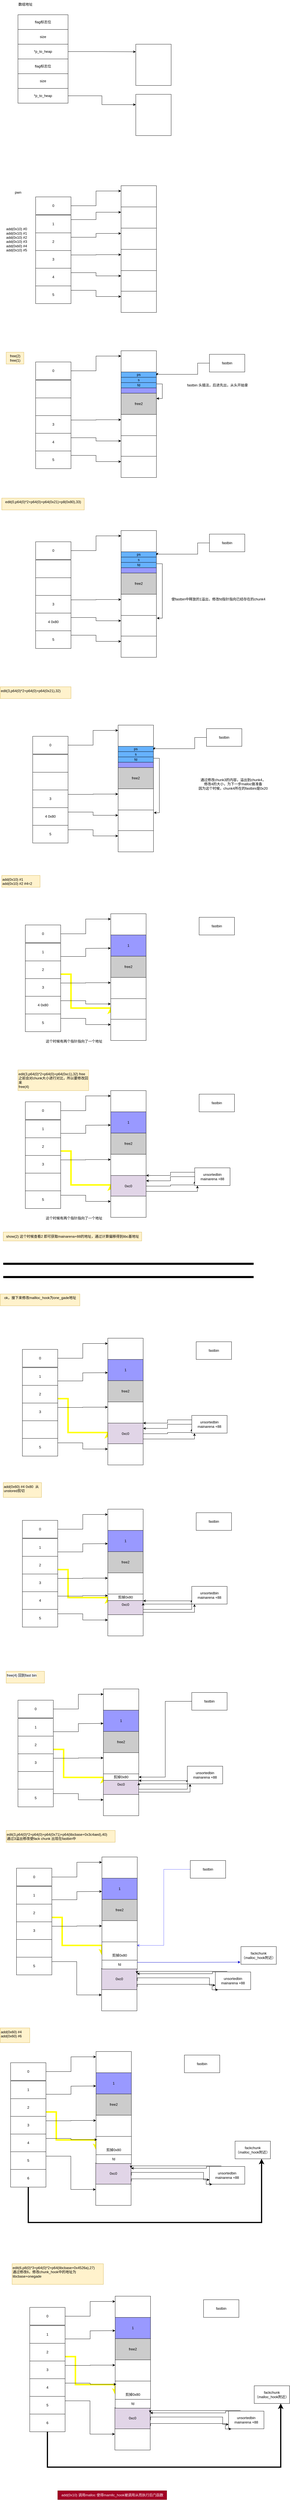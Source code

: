 <mxfile version="24.7.13">
  <diagram name="第 1 页" id="wlF_EEeO_5m5-kJKPC8r">
    <mxGraphModel dx="1158" dy="697" grid="1" gridSize="10" guides="1" tooltips="1" connect="1" arrows="1" fold="1" page="1" pageScale="1" pageWidth="827" pageHeight="1169" math="0" shadow="0">
      <root>
        <mxCell id="0" />
        <mxCell id="1" parent="0" />
        <mxCell id="qBu99-noCMKF9a456cR6-6" value="flag标志位" style="rounded=0;whiteSpace=wrap;html=1;" vertex="1" parent="1">
          <mxGeometry x="70" y="150" width="170" height="50" as="geometry" />
        </mxCell>
        <mxCell id="qBu99-noCMKF9a456cR6-7" value="size" style="rounded=0;whiteSpace=wrap;html=1;" vertex="1" parent="1">
          <mxGeometry x="70" y="200" width="170" height="50" as="geometry" />
        </mxCell>
        <mxCell id="qBu99-noCMKF9a456cR6-10" value="*p_to_heap" style="rounded=0;whiteSpace=wrap;html=1;" vertex="1" parent="1">
          <mxGeometry x="70" y="250" width="170" height="50" as="geometry" />
        </mxCell>
        <mxCell id="qBu99-noCMKF9a456cR6-12" value="数组地址" style="text;html=1;align=center;verticalAlign=middle;resizable=0;points=[];autosize=1;strokeColor=none;fillColor=none;" vertex="1" parent="1">
          <mxGeometry x="60" y="100" width="70" height="30" as="geometry" />
        </mxCell>
        <mxCell id="qBu99-noCMKF9a456cR6-13" value="flag标志位" style="rounded=0;whiteSpace=wrap;html=1;" vertex="1" parent="1">
          <mxGeometry x="70" y="300" width="170" height="50" as="geometry" />
        </mxCell>
        <mxCell id="qBu99-noCMKF9a456cR6-14" value="size" style="rounded=0;whiteSpace=wrap;html=1;" vertex="1" parent="1">
          <mxGeometry x="70" y="350" width="170" height="50" as="geometry" />
        </mxCell>
        <mxCell id="qBu99-noCMKF9a456cR6-20" style="edgeStyle=orthogonalEdgeStyle;rounded=0;orthogonalLoop=1;jettySize=auto;html=1;exitX=1;exitY=0.5;exitDx=0;exitDy=0;entryX=0;entryY=0.25;entryDx=0;entryDy=0;" edge="1" parent="1" source="qBu99-noCMKF9a456cR6-15" target="qBu99-noCMKF9a456cR6-19">
          <mxGeometry relative="1" as="geometry" />
        </mxCell>
        <mxCell id="qBu99-noCMKF9a456cR6-15" value="*p_to_heap" style="rounded=0;whiteSpace=wrap;html=1;" vertex="1" parent="1">
          <mxGeometry x="70" y="400" width="170" height="50" as="geometry" />
        </mxCell>
        <mxCell id="qBu99-noCMKF9a456cR6-17" value="" style="rounded=0;whiteSpace=wrap;html=1;" vertex="1" parent="1">
          <mxGeometry x="470" y="250" width="120" height="140" as="geometry" />
        </mxCell>
        <mxCell id="qBu99-noCMKF9a456cR6-18" style="edgeStyle=orthogonalEdgeStyle;rounded=0;orthogonalLoop=1;jettySize=auto;html=1;exitX=1;exitY=0.5;exitDx=0;exitDy=0;entryX=0;entryY=0.183;entryDx=0;entryDy=0;entryPerimeter=0;" edge="1" parent="1" source="qBu99-noCMKF9a456cR6-10" target="qBu99-noCMKF9a456cR6-17">
          <mxGeometry relative="1" as="geometry" />
        </mxCell>
        <mxCell id="qBu99-noCMKF9a456cR6-19" value="" style="rounded=0;whiteSpace=wrap;html=1;" vertex="1" parent="1">
          <mxGeometry x="470" y="420" width="120" height="140" as="geometry" />
        </mxCell>
        <mxCell id="qBu99-noCMKF9a456cR6-21" value="pwn" style="text;html=1;align=center;verticalAlign=middle;resizable=0;points=[];autosize=1;strokeColor=none;fillColor=none;" vertex="1" parent="1">
          <mxGeometry x="45" y="738" width="50" height="30" as="geometry" />
        </mxCell>
        <mxCell id="qBu99-noCMKF9a456cR6-34" style="edgeStyle=orthogonalEdgeStyle;rounded=0;orthogonalLoop=1;jettySize=auto;html=1;exitX=1;exitY=0.5;exitDx=0;exitDy=0;entryX=0;entryY=0.25;entryDx=0;entryDy=0;" edge="1" parent="1" source="qBu99-noCMKF9a456cR6-22" target="qBu99-noCMKF9a456cR6-28">
          <mxGeometry relative="1" as="geometry" />
        </mxCell>
        <mxCell id="qBu99-noCMKF9a456cR6-22" value="0" style="rounded=0;whiteSpace=wrap;html=1;" vertex="1" parent="1">
          <mxGeometry x="130" y="768" width="120" height="60" as="geometry" />
        </mxCell>
        <mxCell id="qBu99-noCMKF9a456cR6-35" style="edgeStyle=orthogonalEdgeStyle;rounded=0;orthogonalLoop=1;jettySize=auto;html=1;exitX=1;exitY=0.25;exitDx=0;exitDy=0;entryX=0;entryY=0.25;entryDx=0;entryDy=0;" edge="1" parent="1" source="qBu99-noCMKF9a456cR6-23" target="qBu99-noCMKF9a456cR6-29">
          <mxGeometry relative="1" as="geometry" />
        </mxCell>
        <mxCell id="qBu99-noCMKF9a456cR6-23" value="1" style="rounded=0;whiteSpace=wrap;html=1;" vertex="1" parent="1">
          <mxGeometry x="130" y="830" width="120" height="60" as="geometry" />
        </mxCell>
        <mxCell id="qBu99-noCMKF9a456cR6-36" style="edgeStyle=orthogonalEdgeStyle;rounded=0;orthogonalLoop=1;jettySize=auto;html=1;exitX=1;exitY=0.25;exitDx=0;exitDy=0;entryX=0;entryY=0.25;entryDx=0;entryDy=0;" edge="1" parent="1" source="qBu99-noCMKF9a456cR6-24" target="qBu99-noCMKF9a456cR6-30">
          <mxGeometry relative="1" as="geometry" />
        </mxCell>
        <mxCell id="qBu99-noCMKF9a456cR6-24" value="2" style="rounded=0;whiteSpace=wrap;html=1;" vertex="1" parent="1">
          <mxGeometry x="130" y="890" width="120" height="60" as="geometry" />
        </mxCell>
        <mxCell id="qBu99-noCMKF9a456cR6-37" style="edgeStyle=orthogonalEdgeStyle;rounded=0;orthogonalLoop=1;jettySize=auto;html=1;exitX=1;exitY=0.25;exitDx=0;exitDy=0;entryX=0;entryY=0.25;entryDx=0;entryDy=0;" edge="1" parent="1" source="qBu99-noCMKF9a456cR6-25" target="qBu99-noCMKF9a456cR6-31">
          <mxGeometry relative="1" as="geometry" />
        </mxCell>
        <mxCell id="qBu99-noCMKF9a456cR6-25" value="3" style="rounded=0;whiteSpace=wrap;html=1;" vertex="1" parent="1">
          <mxGeometry x="130" y="950" width="120" height="60" as="geometry" />
        </mxCell>
        <mxCell id="qBu99-noCMKF9a456cR6-38" style="edgeStyle=orthogonalEdgeStyle;rounded=0;orthogonalLoop=1;jettySize=auto;html=1;exitX=1;exitY=0.25;exitDx=0;exitDy=0;entryX=0;entryY=0.25;entryDx=0;entryDy=0;" edge="1" parent="1" source="qBu99-noCMKF9a456cR6-26" target="qBu99-noCMKF9a456cR6-32">
          <mxGeometry relative="1" as="geometry" />
        </mxCell>
        <mxCell id="qBu99-noCMKF9a456cR6-26" value="4" style="rounded=0;whiteSpace=wrap;html=1;" vertex="1" parent="1">
          <mxGeometry x="130" y="1010" width="120" height="60" as="geometry" />
        </mxCell>
        <mxCell id="qBu99-noCMKF9a456cR6-39" style="edgeStyle=orthogonalEdgeStyle;rounded=0;orthogonalLoop=1;jettySize=auto;html=1;exitX=1;exitY=0.25;exitDx=0;exitDy=0;entryX=0;entryY=0.25;entryDx=0;entryDy=0;" edge="1" parent="1" source="qBu99-noCMKF9a456cR6-27" target="qBu99-noCMKF9a456cR6-33">
          <mxGeometry relative="1" as="geometry" />
        </mxCell>
        <mxCell id="qBu99-noCMKF9a456cR6-27" value="5" style="rounded=0;whiteSpace=wrap;html=1;" vertex="1" parent="1">
          <mxGeometry x="130" y="1070" width="120" height="60" as="geometry" />
        </mxCell>
        <mxCell id="qBu99-noCMKF9a456cR6-28" value="" style="rounded=0;whiteSpace=wrap;html=1;" vertex="1" parent="1">
          <mxGeometry x="420" y="730" width="120" height="72" as="geometry" />
        </mxCell>
        <mxCell id="qBu99-noCMKF9a456cR6-29" value="" style="rounded=0;whiteSpace=wrap;html=1;" vertex="1" parent="1">
          <mxGeometry x="420" y="802" width="120" height="72" as="geometry" />
        </mxCell>
        <mxCell id="qBu99-noCMKF9a456cR6-30" value="" style="rounded=0;whiteSpace=wrap;html=1;" vertex="1" parent="1">
          <mxGeometry x="420" y="874" width="120" height="72" as="geometry" />
        </mxCell>
        <mxCell id="qBu99-noCMKF9a456cR6-31" value="" style="rounded=0;whiteSpace=wrap;html=1;" vertex="1" parent="1">
          <mxGeometry x="420" y="946" width="120" height="72" as="geometry" />
        </mxCell>
        <mxCell id="qBu99-noCMKF9a456cR6-32" value="" style="rounded=0;whiteSpace=wrap;html=1;" vertex="1" parent="1">
          <mxGeometry x="420" y="1018" width="120" height="72" as="geometry" />
        </mxCell>
        <mxCell id="qBu99-noCMKF9a456cR6-33" value="" style="rounded=0;whiteSpace=wrap;html=1;" vertex="1" parent="1">
          <mxGeometry x="420" y="1088" width="120" height="72" as="geometry" />
        </mxCell>
        <mxCell id="qBu99-noCMKF9a456cR6-40" value="&lt;div&gt;add(0x10) #0&lt;/div&gt;&lt;div&gt;add(0x10) #1&lt;/div&gt;&lt;div&gt;add(0x10) #2&lt;/div&gt;&lt;div&gt;add(0x10) #3&lt;/div&gt;&lt;div&gt;add(0xb0) #4&lt;/div&gt;&lt;div&gt;add(0x10) #5&lt;/div&gt;&lt;div&gt;&lt;br&gt;&lt;/div&gt;" style="text;html=1;align=center;verticalAlign=middle;resizable=0;points=[];autosize=1;strokeColor=none;fillColor=none;" vertex="1" parent="1">
          <mxGeometry x="20" y="865" width="90" height="110" as="geometry" />
        </mxCell>
        <mxCell id="qBu99-noCMKF9a456cR6-41" value="&lt;div&gt;&lt;div&gt;free(2)&lt;/div&gt;&lt;div&gt;free(1)&lt;/div&gt;&lt;/div&gt;" style="text;html=1;align=center;verticalAlign=middle;resizable=0;points=[];autosize=1;strokeColor=#d6b656;fillColor=#fff2cc;" vertex="1" parent="1">
          <mxGeometry x="30" y="1295" width="60" height="40" as="geometry" />
        </mxCell>
        <mxCell id="qBu99-noCMKF9a456cR6-42" style="edgeStyle=orthogonalEdgeStyle;rounded=0;orthogonalLoop=1;jettySize=auto;html=1;exitX=1;exitY=0.5;exitDx=0;exitDy=0;entryX=0;entryY=0.25;entryDx=0;entryDy=0;" edge="1" parent="1" source="qBu99-noCMKF9a456cR6-43" target="qBu99-noCMKF9a456cR6-54">
          <mxGeometry relative="1" as="geometry" />
        </mxCell>
        <mxCell id="qBu99-noCMKF9a456cR6-43" value="0" style="rounded=0;whiteSpace=wrap;html=1;" vertex="1" parent="1">
          <mxGeometry x="130" y="1328" width="120" height="60" as="geometry" />
        </mxCell>
        <mxCell id="qBu99-noCMKF9a456cR6-45" value="" style="rounded=0;whiteSpace=wrap;html=1;" vertex="1" parent="1">
          <mxGeometry x="130" y="1390" width="120" height="60" as="geometry" />
        </mxCell>
        <mxCell id="qBu99-noCMKF9a456cR6-47" value="" style="rounded=0;whiteSpace=wrap;html=1;" vertex="1" parent="1">
          <mxGeometry x="130" y="1450" width="120" height="60" as="geometry" />
        </mxCell>
        <mxCell id="qBu99-noCMKF9a456cR6-48" style="edgeStyle=orthogonalEdgeStyle;rounded=0;orthogonalLoop=1;jettySize=auto;html=1;exitX=1;exitY=0.25;exitDx=0;exitDy=0;entryX=0;entryY=0.25;entryDx=0;entryDy=0;" edge="1" parent="1" source="qBu99-noCMKF9a456cR6-49" target="qBu99-noCMKF9a456cR6-57">
          <mxGeometry relative="1" as="geometry" />
        </mxCell>
        <mxCell id="qBu99-noCMKF9a456cR6-49" value="3" style="rounded=0;whiteSpace=wrap;html=1;" vertex="1" parent="1">
          <mxGeometry x="130" y="1510" width="120" height="60" as="geometry" />
        </mxCell>
        <mxCell id="qBu99-noCMKF9a456cR6-50" style="edgeStyle=orthogonalEdgeStyle;rounded=0;orthogonalLoop=1;jettySize=auto;html=1;exitX=1;exitY=0.25;exitDx=0;exitDy=0;entryX=0;entryY=0.25;entryDx=0;entryDy=0;" edge="1" parent="1" source="qBu99-noCMKF9a456cR6-51" target="qBu99-noCMKF9a456cR6-58">
          <mxGeometry relative="1" as="geometry" />
        </mxCell>
        <mxCell id="qBu99-noCMKF9a456cR6-51" value="4" style="rounded=0;whiteSpace=wrap;html=1;" vertex="1" parent="1">
          <mxGeometry x="130" y="1570" width="120" height="60" as="geometry" />
        </mxCell>
        <mxCell id="qBu99-noCMKF9a456cR6-52" style="edgeStyle=orthogonalEdgeStyle;rounded=0;orthogonalLoop=1;jettySize=auto;html=1;exitX=1;exitY=0.25;exitDx=0;exitDy=0;entryX=0;entryY=0.25;entryDx=0;entryDy=0;" edge="1" parent="1" source="qBu99-noCMKF9a456cR6-53" target="qBu99-noCMKF9a456cR6-59">
          <mxGeometry relative="1" as="geometry" />
        </mxCell>
        <mxCell id="qBu99-noCMKF9a456cR6-53" value="5" style="rounded=0;whiteSpace=wrap;html=1;" vertex="1" parent="1">
          <mxGeometry x="130" y="1630" width="120" height="60" as="geometry" />
        </mxCell>
        <mxCell id="qBu99-noCMKF9a456cR6-54" value="" style="rounded=0;whiteSpace=wrap;html=1;" vertex="1" parent="1">
          <mxGeometry x="420" y="1290" width="120" height="72" as="geometry" />
        </mxCell>
        <mxCell id="qBu99-noCMKF9a456cR6-55" value="1" style="rounded=0;whiteSpace=wrap;html=1;fillColor=#9999FF;" vertex="1" parent="1">
          <mxGeometry x="420" y="1362" width="120" height="72" as="geometry" />
        </mxCell>
        <mxCell id="qBu99-noCMKF9a456cR6-56" value="free2" style="rounded=0;whiteSpace=wrap;html=1;fillColor=#CCCCCC;" vertex="1" parent="1">
          <mxGeometry x="420" y="1434" width="120" height="72" as="geometry" />
        </mxCell>
        <mxCell id="qBu99-noCMKF9a456cR6-57" value="" style="rounded=0;whiteSpace=wrap;html=1;" vertex="1" parent="1">
          <mxGeometry x="420" y="1506" width="120" height="72" as="geometry" />
        </mxCell>
        <mxCell id="qBu99-noCMKF9a456cR6-58" value="" style="rounded=0;whiteSpace=wrap;html=1;" vertex="1" parent="1">
          <mxGeometry x="420" y="1578" width="120" height="72" as="geometry" />
        </mxCell>
        <mxCell id="qBu99-noCMKF9a456cR6-59" value="" style="rounded=0;whiteSpace=wrap;html=1;" vertex="1" parent="1">
          <mxGeometry x="420" y="1648" width="120" height="72" as="geometry" />
        </mxCell>
        <mxCell id="qBu99-noCMKF9a456cR6-60" value="fastbin" style="rounded=0;whiteSpace=wrap;html=1;" vertex="1" parent="1">
          <mxGeometry x="720" y="1302" width="120" height="60" as="geometry" />
        </mxCell>
        <mxCell id="qBu99-noCMKF9a456cR6-61" style="edgeStyle=orthogonalEdgeStyle;rounded=0;orthogonalLoop=1;jettySize=auto;html=1;exitX=0;exitY=0.5;exitDx=0;exitDy=0;entryX=1.017;entryY=0.167;entryDx=0;entryDy=0;entryPerimeter=0;" edge="1" parent="1" source="qBu99-noCMKF9a456cR6-60" target="qBu99-noCMKF9a456cR6-55">
          <mxGeometry relative="1" as="geometry">
            <Array as="points">
              <mxPoint x="680" y="1370" />
              <mxPoint x="542" y="1370" />
            </Array>
          </mxGeometry>
        </mxCell>
        <mxCell id="qBu99-noCMKF9a456cR6-62" value="ps" style="rounded=0;whiteSpace=wrap;html=1;fillColor=#66B2FF;" vertex="1" parent="1">
          <mxGeometry x="420" y="1362" width="120" height="18" as="geometry" />
        </mxCell>
        <mxCell id="qBu99-noCMKF9a456cR6-63" value="s" style="rounded=0;whiteSpace=wrap;html=1;fillColor=#66B2FF;" vertex="1" parent="1">
          <mxGeometry x="420" y="1380" width="120" height="18" as="geometry" />
        </mxCell>
        <mxCell id="qBu99-noCMKF9a456cR6-65" style="edgeStyle=orthogonalEdgeStyle;rounded=0;orthogonalLoop=1;jettySize=auto;html=1;exitX=1;exitY=0.25;exitDx=0;exitDy=0;entryX=1;entryY=0.25;entryDx=0;entryDy=0;" edge="1" parent="1" source="qBu99-noCMKF9a456cR6-64" target="qBu99-noCMKF9a456cR6-56">
          <mxGeometry relative="1" as="geometry" />
        </mxCell>
        <mxCell id="qBu99-noCMKF9a456cR6-64" value="fd" style="rounded=0;whiteSpace=wrap;html=1;fillColor=#66B2FF;" vertex="1" parent="1">
          <mxGeometry x="420" y="1398" width="120" height="18" as="geometry" />
        </mxCell>
        <mxCell id="qBu99-noCMKF9a456cR6-66" value="fastbin 头插法，后进先出，从头开始拿" style="text;html=1;align=center;verticalAlign=middle;resizable=0;points=[];autosize=1;strokeColor=none;fillColor=none;" vertex="1" parent="1">
          <mxGeometry x="632" y="1392" width="230" height="30" as="geometry" />
        </mxCell>
        <mxCell id="qBu99-noCMKF9a456cR6-67" value="&lt;div&gt;edit(0,p64(0)*2+p64(0)+p64(0x21)+p8(0x80),33)&lt;/div&gt;&lt;div&gt;&lt;br&gt;&lt;/div&gt;" style="text;html=1;align=center;verticalAlign=middle;resizable=0;points=[];autosize=1;strokeColor=#d6b656;fillColor=#fff2cc;" vertex="1" parent="1">
          <mxGeometry x="15" y="1790" width="280" height="40" as="geometry" />
        </mxCell>
        <mxCell id="qBu99-noCMKF9a456cR6-68" style="edgeStyle=orthogonalEdgeStyle;rounded=0;orthogonalLoop=1;jettySize=auto;html=1;exitX=1;exitY=0.5;exitDx=0;exitDy=0;entryX=0;entryY=0.25;entryDx=0;entryDy=0;" edge="1" parent="1" source="qBu99-noCMKF9a456cR6-69" target="qBu99-noCMKF9a456cR6-78">
          <mxGeometry relative="1" as="geometry" />
        </mxCell>
        <mxCell id="qBu99-noCMKF9a456cR6-69" value="0" style="rounded=0;whiteSpace=wrap;html=1;" vertex="1" parent="1">
          <mxGeometry x="130" y="1938" width="120" height="60" as="geometry" />
        </mxCell>
        <mxCell id="qBu99-noCMKF9a456cR6-70" value="" style="rounded=0;whiteSpace=wrap;html=1;" vertex="1" parent="1">
          <mxGeometry x="130" y="2000" width="120" height="60" as="geometry" />
        </mxCell>
        <mxCell id="qBu99-noCMKF9a456cR6-71" value="" style="rounded=0;whiteSpace=wrap;html=1;" vertex="1" parent="1">
          <mxGeometry x="130" y="2060" width="120" height="60" as="geometry" />
        </mxCell>
        <mxCell id="qBu99-noCMKF9a456cR6-72" style="edgeStyle=orthogonalEdgeStyle;rounded=0;orthogonalLoop=1;jettySize=auto;html=1;exitX=1;exitY=0.25;exitDx=0;exitDy=0;entryX=0;entryY=0.25;entryDx=0;entryDy=0;" edge="1" parent="1" source="qBu99-noCMKF9a456cR6-73" target="qBu99-noCMKF9a456cR6-81">
          <mxGeometry relative="1" as="geometry" />
        </mxCell>
        <mxCell id="qBu99-noCMKF9a456cR6-73" value="3" style="rounded=0;whiteSpace=wrap;html=1;" vertex="1" parent="1">
          <mxGeometry x="130" y="2120" width="120" height="60" as="geometry" />
        </mxCell>
        <mxCell id="qBu99-noCMKF9a456cR6-74" style="edgeStyle=orthogonalEdgeStyle;rounded=0;orthogonalLoop=1;jettySize=auto;html=1;exitX=1;exitY=0.25;exitDx=0;exitDy=0;entryX=0;entryY=0.25;entryDx=0;entryDy=0;" edge="1" parent="1" source="qBu99-noCMKF9a456cR6-75" target="qBu99-noCMKF9a456cR6-82">
          <mxGeometry relative="1" as="geometry" />
        </mxCell>
        <mxCell id="qBu99-noCMKF9a456cR6-75" value="4 0x80" style="rounded=0;whiteSpace=wrap;html=1;" vertex="1" parent="1">
          <mxGeometry x="130" y="2180" width="120" height="60" as="geometry" />
        </mxCell>
        <mxCell id="qBu99-noCMKF9a456cR6-76" style="edgeStyle=orthogonalEdgeStyle;rounded=0;orthogonalLoop=1;jettySize=auto;html=1;exitX=1;exitY=0.25;exitDx=0;exitDy=0;entryX=0;entryY=0.25;entryDx=0;entryDy=0;" edge="1" parent="1" source="qBu99-noCMKF9a456cR6-77" target="qBu99-noCMKF9a456cR6-83">
          <mxGeometry relative="1" as="geometry" />
        </mxCell>
        <mxCell id="qBu99-noCMKF9a456cR6-77" value="5" style="rounded=0;whiteSpace=wrap;html=1;" vertex="1" parent="1">
          <mxGeometry x="130" y="2240" width="120" height="60" as="geometry" />
        </mxCell>
        <mxCell id="qBu99-noCMKF9a456cR6-78" value="" style="rounded=0;whiteSpace=wrap;html=1;" vertex="1" parent="1">
          <mxGeometry x="420" y="1900" width="120" height="72" as="geometry" />
        </mxCell>
        <mxCell id="qBu99-noCMKF9a456cR6-79" value="1" style="rounded=0;whiteSpace=wrap;html=1;fillColor=#9999FF;" vertex="1" parent="1">
          <mxGeometry x="420" y="1972" width="120" height="72" as="geometry" />
        </mxCell>
        <mxCell id="qBu99-noCMKF9a456cR6-80" value="free2" style="rounded=0;whiteSpace=wrap;html=1;fillColor=#CCCCCC;" vertex="1" parent="1">
          <mxGeometry x="420" y="2044" width="120" height="72" as="geometry" />
        </mxCell>
        <mxCell id="qBu99-noCMKF9a456cR6-81" value="" style="rounded=0;whiteSpace=wrap;html=1;" vertex="1" parent="1">
          <mxGeometry x="420" y="2116" width="120" height="72" as="geometry" />
        </mxCell>
        <mxCell id="qBu99-noCMKF9a456cR6-82" value="" style="rounded=0;whiteSpace=wrap;html=1;" vertex="1" parent="1">
          <mxGeometry x="420" y="2188" width="120" height="72" as="geometry" />
        </mxCell>
        <mxCell id="qBu99-noCMKF9a456cR6-83" value="" style="rounded=0;whiteSpace=wrap;html=1;" vertex="1" parent="1">
          <mxGeometry x="420" y="2258" width="120" height="72" as="geometry" />
        </mxCell>
        <mxCell id="qBu99-noCMKF9a456cR6-84" value="fastbin" style="rounded=0;whiteSpace=wrap;html=1;" vertex="1" parent="1">
          <mxGeometry x="720" y="1912" width="120" height="60" as="geometry" />
        </mxCell>
        <mxCell id="qBu99-noCMKF9a456cR6-85" style="edgeStyle=orthogonalEdgeStyle;rounded=0;orthogonalLoop=1;jettySize=auto;html=1;exitX=0;exitY=0.5;exitDx=0;exitDy=0;entryX=1.017;entryY=0.167;entryDx=0;entryDy=0;entryPerimeter=0;" edge="1" parent="1" source="qBu99-noCMKF9a456cR6-84" target="qBu99-noCMKF9a456cR6-79">
          <mxGeometry relative="1" as="geometry">
            <Array as="points">
              <mxPoint x="680" y="1980" />
              <mxPoint x="542" y="1980" />
            </Array>
          </mxGeometry>
        </mxCell>
        <mxCell id="qBu99-noCMKF9a456cR6-86" value="ps" style="rounded=0;whiteSpace=wrap;html=1;fillColor=#66B2FF;" vertex="1" parent="1">
          <mxGeometry x="420" y="1972" width="120" height="18" as="geometry" />
        </mxCell>
        <mxCell id="qBu99-noCMKF9a456cR6-87" value="s" style="rounded=0;whiteSpace=wrap;html=1;fillColor=#66B2FF;" vertex="1" parent="1">
          <mxGeometry x="420" y="1990" width="120" height="18" as="geometry" />
        </mxCell>
        <mxCell id="qBu99-noCMKF9a456cR6-89" value="fd" style="rounded=0;whiteSpace=wrap;html=1;fillColor=#66B2FF;" vertex="1" parent="1">
          <mxGeometry x="420" y="2008" width="120" height="18" as="geometry" />
        </mxCell>
        <mxCell id="qBu99-noCMKF9a456cR6-91" style="edgeStyle=orthogonalEdgeStyle;rounded=0;orthogonalLoop=1;jettySize=auto;html=1;exitX=1;exitY=0.25;exitDx=0;exitDy=0;entryX=1.01;entryY=0.128;entryDx=0;entryDy=0;entryPerimeter=0;" edge="1" parent="1" source="qBu99-noCMKF9a456cR6-89" target="qBu99-noCMKF9a456cR6-82">
          <mxGeometry relative="1" as="geometry">
            <Array as="points">
              <mxPoint x="560" y="2013" />
              <mxPoint x="560" y="2197" />
            </Array>
          </mxGeometry>
        </mxCell>
        <mxCell id="qBu99-noCMKF9a456cR6-92" value="使fastbin中释放的1溢出，修改fd指针指向已经存在的chunk4" style="text;html=1;align=center;verticalAlign=middle;resizable=0;points=[];autosize=1;strokeColor=none;fillColor=none;" vertex="1" parent="1">
          <mxGeometry x="580" y="2118" width="340" height="30" as="geometry" />
        </mxCell>
        <mxCell id="qBu99-noCMKF9a456cR6-93" value="edit(3,p64(0)*2+p64(0)+p64(0x21),32)" style="text;whiteSpace=wrap;fillColor=#fff2cc;strokeColor=#d6b656;" vertex="1" parent="1">
          <mxGeometry x="10" y="2430" width="240" height="40" as="geometry" />
        </mxCell>
        <mxCell id="qBu99-noCMKF9a456cR6-94" style="edgeStyle=orthogonalEdgeStyle;rounded=0;orthogonalLoop=1;jettySize=auto;html=1;exitX=1;exitY=0.5;exitDx=0;exitDy=0;entryX=0;entryY=0.25;entryDx=0;entryDy=0;" edge="1" parent="1" source="qBu99-noCMKF9a456cR6-95" target="qBu99-noCMKF9a456cR6-104">
          <mxGeometry relative="1" as="geometry" />
        </mxCell>
        <mxCell id="qBu99-noCMKF9a456cR6-95" value="0" style="rounded=0;whiteSpace=wrap;html=1;" vertex="1" parent="1">
          <mxGeometry x="120" y="2598" width="120" height="60" as="geometry" />
        </mxCell>
        <mxCell id="qBu99-noCMKF9a456cR6-96" value="" style="rounded=0;whiteSpace=wrap;html=1;" vertex="1" parent="1">
          <mxGeometry x="120" y="2660" width="120" height="60" as="geometry" />
        </mxCell>
        <mxCell id="qBu99-noCMKF9a456cR6-97" value="" style="rounded=0;whiteSpace=wrap;html=1;" vertex="1" parent="1">
          <mxGeometry x="120" y="2720" width="120" height="60" as="geometry" />
        </mxCell>
        <mxCell id="qBu99-noCMKF9a456cR6-98" style="edgeStyle=orthogonalEdgeStyle;rounded=0;orthogonalLoop=1;jettySize=auto;html=1;exitX=1;exitY=0.25;exitDx=0;exitDy=0;entryX=0;entryY=0.25;entryDx=0;entryDy=0;" edge="1" parent="1" source="qBu99-noCMKF9a456cR6-99" target="qBu99-noCMKF9a456cR6-107">
          <mxGeometry relative="1" as="geometry" />
        </mxCell>
        <mxCell id="qBu99-noCMKF9a456cR6-99" value="3" style="rounded=0;whiteSpace=wrap;html=1;" vertex="1" parent="1">
          <mxGeometry x="120" y="2780" width="120" height="60" as="geometry" />
        </mxCell>
        <mxCell id="qBu99-noCMKF9a456cR6-100" style="edgeStyle=orthogonalEdgeStyle;rounded=0;orthogonalLoop=1;jettySize=auto;html=1;exitX=1;exitY=0.25;exitDx=0;exitDy=0;entryX=0;entryY=0.25;entryDx=0;entryDy=0;" edge="1" parent="1" source="qBu99-noCMKF9a456cR6-101" target="qBu99-noCMKF9a456cR6-108">
          <mxGeometry relative="1" as="geometry" />
        </mxCell>
        <mxCell id="qBu99-noCMKF9a456cR6-101" value="4 0x80" style="rounded=0;whiteSpace=wrap;html=1;" vertex="1" parent="1">
          <mxGeometry x="120" y="2840" width="120" height="60" as="geometry" />
        </mxCell>
        <mxCell id="qBu99-noCMKF9a456cR6-102" style="edgeStyle=orthogonalEdgeStyle;rounded=0;orthogonalLoop=1;jettySize=auto;html=1;exitX=1;exitY=0.25;exitDx=0;exitDy=0;entryX=0;entryY=0.25;entryDx=0;entryDy=0;" edge="1" parent="1" source="qBu99-noCMKF9a456cR6-103" target="qBu99-noCMKF9a456cR6-109">
          <mxGeometry relative="1" as="geometry" />
        </mxCell>
        <mxCell id="qBu99-noCMKF9a456cR6-103" value="5" style="rounded=0;whiteSpace=wrap;html=1;" vertex="1" parent="1">
          <mxGeometry x="120" y="2900" width="120" height="60" as="geometry" />
        </mxCell>
        <mxCell id="qBu99-noCMKF9a456cR6-104" value="" style="rounded=0;whiteSpace=wrap;html=1;" vertex="1" parent="1">
          <mxGeometry x="410" y="2560" width="120" height="72" as="geometry" />
        </mxCell>
        <mxCell id="qBu99-noCMKF9a456cR6-105" value="1" style="rounded=0;whiteSpace=wrap;html=1;fillColor=#9999FF;" vertex="1" parent="1">
          <mxGeometry x="410" y="2632" width="120" height="72" as="geometry" />
        </mxCell>
        <mxCell id="qBu99-noCMKF9a456cR6-106" value="free2" style="rounded=0;whiteSpace=wrap;html=1;fillColor=#CCCCCC;" vertex="1" parent="1">
          <mxGeometry x="410" y="2704" width="120" height="72" as="geometry" />
        </mxCell>
        <mxCell id="qBu99-noCMKF9a456cR6-107" value="" style="rounded=0;whiteSpace=wrap;html=1;" vertex="1" parent="1">
          <mxGeometry x="410" y="2776" width="120" height="72" as="geometry" />
        </mxCell>
        <mxCell id="qBu99-noCMKF9a456cR6-108" value="" style="rounded=0;whiteSpace=wrap;html=1;" vertex="1" parent="1">
          <mxGeometry x="410" y="2848" width="120" height="72" as="geometry" />
        </mxCell>
        <mxCell id="qBu99-noCMKF9a456cR6-109" value="" style="rounded=0;whiteSpace=wrap;html=1;" vertex="1" parent="1">
          <mxGeometry x="410" y="2918" width="120" height="72" as="geometry" />
        </mxCell>
        <mxCell id="qBu99-noCMKF9a456cR6-110" value="fastbin" style="rounded=0;whiteSpace=wrap;html=1;" vertex="1" parent="1">
          <mxGeometry x="710" y="2572" width="120" height="60" as="geometry" />
        </mxCell>
        <mxCell id="qBu99-noCMKF9a456cR6-111" style="edgeStyle=orthogonalEdgeStyle;rounded=0;orthogonalLoop=1;jettySize=auto;html=1;exitX=0;exitY=0.5;exitDx=0;exitDy=0;entryX=1.017;entryY=0.167;entryDx=0;entryDy=0;entryPerimeter=0;" edge="1" parent="1" source="qBu99-noCMKF9a456cR6-110" target="qBu99-noCMKF9a456cR6-105">
          <mxGeometry relative="1" as="geometry">
            <Array as="points">
              <mxPoint x="670" y="2640" />
              <mxPoint x="532" y="2640" />
            </Array>
          </mxGeometry>
        </mxCell>
        <mxCell id="qBu99-noCMKF9a456cR6-112" value="ps" style="rounded=0;whiteSpace=wrap;html=1;fillColor=#66B2FF;" vertex="1" parent="1">
          <mxGeometry x="410" y="2632" width="120" height="18" as="geometry" />
        </mxCell>
        <mxCell id="qBu99-noCMKF9a456cR6-113" value="s" style="rounded=0;whiteSpace=wrap;html=1;fillColor=#66B2FF;" vertex="1" parent="1">
          <mxGeometry x="410" y="2650" width="120" height="18" as="geometry" />
        </mxCell>
        <mxCell id="qBu99-noCMKF9a456cR6-114" value="fd" style="rounded=0;whiteSpace=wrap;html=1;fillColor=#66B2FF;" vertex="1" parent="1">
          <mxGeometry x="410" y="2668" width="120" height="18" as="geometry" />
        </mxCell>
        <mxCell id="qBu99-noCMKF9a456cR6-115" style="edgeStyle=orthogonalEdgeStyle;rounded=0;orthogonalLoop=1;jettySize=auto;html=1;exitX=1;exitY=0.25;exitDx=0;exitDy=0;entryX=1.01;entryY=0.128;entryDx=0;entryDy=0;entryPerimeter=0;" edge="1" parent="1" source="qBu99-noCMKF9a456cR6-114" target="qBu99-noCMKF9a456cR6-108">
          <mxGeometry relative="1" as="geometry">
            <Array as="points">
              <mxPoint x="550" y="2673" />
              <mxPoint x="550" y="2857" />
            </Array>
          </mxGeometry>
        </mxCell>
        <mxCell id="qBu99-noCMKF9a456cR6-117" value="通过修改chunk3的内容，溢出到chunk4，&lt;div&gt;修改4的大小，为下一步malloc做准备&lt;/div&gt;&lt;div&gt;因为这个时候，chunk4所在的fastbini是0x20&lt;/div&gt;" style="text;html=1;align=center;verticalAlign=middle;resizable=0;points=[];autosize=1;strokeColor=none;fillColor=none;" vertex="1" parent="1">
          <mxGeometry x="670" y="2730" width="260" height="60" as="geometry" />
        </mxCell>
        <mxCell id="qBu99-noCMKF9a456cR6-118" value="add(0x10) #1&#xa;add(0x10) #2 #4=2" style="text;whiteSpace=wrap;fillColor=#fff2cc;strokeColor=#d6b656;" vertex="1" parent="1">
          <mxGeometry x="15" y="3070" width="130" height="40" as="geometry" />
        </mxCell>
        <mxCell id="qBu99-noCMKF9a456cR6-119" style="edgeStyle=orthogonalEdgeStyle;rounded=0;orthogonalLoop=1;jettySize=auto;html=1;exitX=1;exitY=0.5;exitDx=0;exitDy=0;entryX=0;entryY=0.25;entryDx=0;entryDy=0;" edge="1" parent="1" source="qBu99-noCMKF9a456cR6-120" target="qBu99-noCMKF9a456cR6-129">
          <mxGeometry relative="1" as="geometry" />
        </mxCell>
        <mxCell id="qBu99-noCMKF9a456cR6-120" value="0" style="rounded=0;whiteSpace=wrap;html=1;" vertex="1" parent="1">
          <mxGeometry x="95" y="3238" width="120" height="60" as="geometry" />
        </mxCell>
        <mxCell id="qBu99-noCMKF9a456cR6-142" style="edgeStyle=orthogonalEdgeStyle;rounded=0;orthogonalLoop=1;jettySize=auto;html=1;exitX=1;exitY=0.75;exitDx=0;exitDy=0;entryX=0;entryY=0.5;entryDx=0;entryDy=0;" edge="1" parent="1" source="qBu99-noCMKF9a456cR6-121">
          <mxGeometry relative="1" as="geometry">
            <mxPoint x="385" y="3317" as="targetPoint" />
          </mxGeometry>
        </mxCell>
        <mxCell id="qBu99-noCMKF9a456cR6-121" value="1" style="rounded=0;whiteSpace=wrap;html=1;" vertex="1" parent="1">
          <mxGeometry x="95" y="3300" width="120" height="60" as="geometry" />
        </mxCell>
        <mxCell id="qBu99-noCMKF9a456cR6-144" style="edgeStyle=orthogonalEdgeStyle;rounded=0;orthogonalLoop=1;jettySize=auto;html=1;exitX=1;exitY=0.75;exitDx=0;exitDy=0;entryX=-0.004;entryY=0.427;entryDx=0;entryDy=0;strokeColor=#FFFF00;fillColor=#FF3333;strokeWidth=5;entryPerimeter=0;" edge="1" parent="1" source="qBu99-noCMKF9a456cR6-122" target="qBu99-noCMKF9a456cR6-133">
          <mxGeometry relative="1" as="geometry">
            <Array as="points">
              <mxPoint x="250" y="3405" />
              <mxPoint x="250" y="3520" />
              <mxPoint x="385" y="3520" />
            </Array>
          </mxGeometry>
        </mxCell>
        <mxCell id="qBu99-noCMKF9a456cR6-122" value="2" style="rounded=0;whiteSpace=wrap;html=1;" vertex="1" parent="1">
          <mxGeometry x="95" y="3360" width="120" height="60" as="geometry" />
        </mxCell>
        <mxCell id="qBu99-noCMKF9a456cR6-123" style="edgeStyle=orthogonalEdgeStyle;rounded=0;orthogonalLoop=1;jettySize=auto;html=1;exitX=1;exitY=0.25;exitDx=0;exitDy=0;entryX=0;entryY=0.25;entryDx=0;entryDy=0;" edge="1" parent="1" source="qBu99-noCMKF9a456cR6-124" target="qBu99-noCMKF9a456cR6-132">
          <mxGeometry relative="1" as="geometry" />
        </mxCell>
        <mxCell id="qBu99-noCMKF9a456cR6-124" value="3" style="rounded=0;whiteSpace=wrap;html=1;" vertex="1" parent="1">
          <mxGeometry x="95" y="3420" width="120" height="60" as="geometry" />
        </mxCell>
        <mxCell id="qBu99-noCMKF9a456cR6-125" style="edgeStyle=orthogonalEdgeStyle;rounded=0;orthogonalLoop=1;jettySize=auto;html=1;exitX=1;exitY=0.25;exitDx=0;exitDy=0;entryX=0;entryY=0.25;entryDx=0;entryDy=0;" edge="1" parent="1" source="qBu99-noCMKF9a456cR6-126" target="qBu99-noCMKF9a456cR6-133">
          <mxGeometry relative="1" as="geometry" />
        </mxCell>
        <mxCell id="qBu99-noCMKF9a456cR6-126" value="4 0x80" style="rounded=0;whiteSpace=wrap;html=1;" vertex="1" parent="1">
          <mxGeometry x="95" y="3480" width="120" height="60" as="geometry" />
        </mxCell>
        <mxCell id="qBu99-noCMKF9a456cR6-127" style="edgeStyle=orthogonalEdgeStyle;rounded=0;orthogonalLoop=1;jettySize=auto;html=1;exitX=1;exitY=0.25;exitDx=0;exitDy=0;entryX=0;entryY=0.25;entryDx=0;entryDy=0;" edge="1" parent="1" source="qBu99-noCMKF9a456cR6-128" target="qBu99-noCMKF9a456cR6-134">
          <mxGeometry relative="1" as="geometry" />
        </mxCell>
        <mxCell id="qBu99-noCMKF9a456cR6-128" value="5" style="rounded=0;whiteSpace=wrap;html=1;" vertex="1" parent="1">
          <mxGeometry x="95" y="3540" width="120" height="60" as="geometry" />
        </mxCell>
        <mxCell id="qBu99-noCMKF9a456cR6-129" value="" style="rounded=0;whiteSpace=wrap;html=1;" vertex="1" parent="1">
          <mxGeometry x="385" y="3200" width="120" height="72" as="geometry" />
        </mxCell>
        <mxCell id="qBu99-noCMKF9a456cR6-130" value="1" style="rounded=0;whiteSpace=wrap;html=1;fillColor=#9999FF;" vertex="1" parent="1">
          <mxGeometry x="385" y="3272" width="120" height="72" as="geometry" />
        </mxCell>
        <mxCell id="qBu99-noCMKF9a456cR6-131" value="free2" style="rounded=0;whiteSpace=wrap;html=1;fillColor=#CCCCCC;" vertex="1" parent="1">
          <mxGeometry x="385" y="3344" width="120" height="72" as="geometry" />
        </mxCell>
        <mxCell id="qBu99-noCMKF9a456cR6-132" value="" style="rounded=0;whiteSpace=wrap;html=1;" vertex="1" parent="1">
          <mxGeometry x="385" y="3416" width="120" height="72" as="geometry" />
        </mxCell>
        <mxCell id="qBu99-noCMKF9a456cR6-133" value="" style="rounded=0;whiteSpace=wrap;html=1;" vertex="1" parent="1">
          <mxGeometry x="385" y="3488" width="120" height="72" as="geometry" />
        </mxCell>
        <mxCell id="qBu99-noCMKF9a456cR6-134" value="" style="rounded=0;whiteSpace=wrap;html=1;" vertex="1" parent="1">
          <mxGeometry x="385" y="3558" width="120" height="72" as="geometry" />
        </mxCell>
        <mxCell id="qBu99-noCMKF9a456cR6-135" value="fastbin" style="rounded=0;whiteSpace=wrap;html=1;" vertex="1" parent="1">
          <mxGeometry x="685" y="3212" width="120" height="60" as="geometry" />
        </mxCell>
        <mxCell id="qBu99-noCMKF9a456cR6-145" value="这个时候有两个指针指向了一个地址" style="text;html=1;align=center;verticalAlign=middle;resizable=0;points=[];autosize=1;strokeColor=none;fillColor=none;" vertex="1" parent="1">
          <mxGeometry x="150" y="3618" width="220" height="30" as="geometry" />
        </mxCell>
        <mxCell id="qBu99-noCMKF9a456cR6-146" value="edit(3,p64(0)*2+p64(0)+p64(0xc1),32) free 之前会对chunk大小进行对比，所以要修改回来&#xa;free(4)" style="text;whiteSpace=wrap;fillColor=#fff2cc;strokeColor=#d6b656;" vertex="1" parent="1">
          <mxGeometry x="70" y="3730" width="240" height="70" as="geometry" />
        </mxCell>
        <mxCell id="qBu99-noCMKF9a456cR6-147" style="edgeStyle=orthogonalEdgeStyle;rounded=0;orthogonalLoop=1;jettySize=auto;html=1;exitX=1;exitY=0.5;exitDx=0;exitDy=0;entryX=0;entryY=0.25;entryDx=0;entryDy=0;" edge="1" parent="1" source="qBu99-noCMKF9a456cR6-148" target="qBu99-noCMKF9a456cR6-159">
          <mxGeometry relative="1" as="geometry" />
        </mxCell>
        <mxCell id="qBu99-noCMKF9a456cR6-148" value="0" style="rounded=0;whiteSpace=wrap;html=1;" vertex="1" parent="1">
          <mxGeometry x="95" y="3838" width="120" height="60" as="geometry" />
        </mxCell>
        <mxCell id="qBu99-noCMKF9a456cR6-149" style="edgeStyle=orthogonalEdgeStyle;rounded=0;orthogonalLoop=1;jettySize=auto;html=1;exitX=1;exitY=0.75;exitDx=0;exitDy=0;entryX=0;entryY=0.5;entryDx=0;entryDy=0;" edge="1" parent="1" source="qBu99-noCMKF9a456cR6-150">
          <mxGeometry relative="1" as="geometry">
            <mxPoint x="385" y="3917" as="targetPoint" />
          </mxGeometry>
        </mxCell>
        <mxCell id="qBu99-noCMKF9a456cR6-150" value="1" style="rounded=0;whiteSpace=wrap;html=1;" vertex="1" parent="1">
          <mxGeometry x="95" y="3900" width="120" height="60" as="geometry" />
        </mxCell>
        <mxCell id="qBu99-noCMKF9a456cR6-151" style="edgeStyle=orthogonalEdgeStyle;rounded=0;orthogonalLoop=1;jettySize=auto;html=1;exitX=1;exitY=0.75;exitDx=0;exitDy=0;entryX=-0.004;entryY=0.427;entryDx=0;entryDy=0;strokeColor=#FFFF00;fillColor=#FF3333;strokeWidth=5;entryPerimeter=0;" edge="1" parent="1" source="qBu99-noCMKF9a456cR6-152" target="qBu99-noCMKF9a456cR6-163">
          <mxGeometry relative="1" as="geometry">
            <Array as="points">
              <mxPoint x="250" y="4005" />
              <mxPoint x="250" y="4120" />
              <mxPoint x="385" y="4120" />
            </Array>
          </mxGeometry>
        </mxCell>
        <mxCell id="qBu99-noCMKF9a456cR6-152" value="2" style="rounded=0;whiteSpace=wrap;html=1;" vertex="1" parent="1">
          <mxGeometry x="95" y="3960" width="120" height="60" as="geometry" />
        </mxCell>
        <mxCell id="qBu99-noCMKF9a456cR6-153" style="edgeStyle=orthogonalEdgeStyle;rounded=0;orthogonalLoop=1;jettySize=auto;html=1;exitX=1;exitY=0.25;exitDx=0;exitDy=0;entryX=0;entryY=0.25;entryDx=0;entryDy=0;" edge="1" parent="1" source="qBu99-noCMKF9a456cR6-154" target="qBu99-noCMKF9a456cR6-162">
          <mxGeometry relative="1" as="geometry" />
        </mxCell>
        <mxCell id="qBu99-noCMKF9a456cR6-154" value="3" style="rounded=0;whiteSpace=wrap;html=1;" vertex="1" parent="1">
          <mxGeometry x="95" y="4020" width="120" height="60" as="geometry" />
        </mxCell>
        <mxCell id="qBu99-noCMKF9a456cR6-156" value="" style="rounded=0;whiteSpace=wrap;html=1;" vertex="1" parent="1">
          <mxGeometry x="95" y="4080" width="120" height="60" as="geometry" />
        </mxCell>
        <mxCell id="qBu99-noCMKF9a456cR6-157" style="edgeStyle=orthogonalEdgeStyle;rounded=0;orthogonalLoop=1;jettySize=auto;html=1;exitX=1;exitY=0.25;exitDx=0;exitDy=0;entryX=0;entryY=0.25;entryDx=0;entryDy=0;" edge="1" parent="1" source="qBu99-noCMKF9a456cR6-158" target="qBu99-noCMKF9a456cR6-164">
          <mxGeometry relative="1" as="geometry" />
        </mxCell>
        <mxCell id="qBu99-noCMKF9a456cR6-158" value="5" style="rounded=0;whiteSpace=wrap;html=1;" vertex="1" parent="1">
          <mxGeometry x="95" y="4140" width="120" height="60" as="geometry" />
        </mxCell>
        <mxCell id="qBu99-noCMKF9a456cR6-159" value="" style="rounded=0;whiteSpace=wrap;html=1;" vertex="1" parent="1">
          <mxGeometry x="385" y="3800" width="120" height="72" as="geometry" />
        </mxCell>
        <mxCell id="qBu99-noCMKF9a456cR6-160" value="1" style="rounded=0;whiteSpace=wrap;html=1;fillColor=#9999FF;" vertex="1" parent="1">
          <mxGeometry x="385" y="3872" width="120" height="72" as="geometry" />
        </mxCell>
        <mxCell id="qBu99-noCMKF9a456cR6-161" value="free2" style="rounded=0;whiteSpace=wrap;html=1;fillColor=#CCCCCC;" vertex="1" parent="1">
          <mxGeometry x="385" y="3944" width="120" height="72" as="geometry" />
        </mxCell>
        <mxCell id="qBu99-noCMKF9a456cR6-162" value="" style="rounded=0;whiteSpace=wrap;html=1;" vertex="1" parent="1">
          <mxGeometry x="385" y="4016" width="120" height="72" as="geometry" />
        </mxCell>
        <mxCell id="qBu99-noCMKF9a456cR6-169" style="edgeStyle=orthogonalEdgeStyle;rounded=0;orthogonalLoop=1;jettySize=auto;html=1;exitX=1;exitY=0.5;exitDx=0;exitDy=0;entryX=0;entryY=0.75;entryDx=0;entryDy=0;" edge="1" parent="1" source="qBu99-noCMKF9a456cR6-163" target="qBu99-noCMKF9a456cR6-167">
          <mxGeometry relative="1" as="geometry">
            <mxPoint x="670" y="4160" as="targetPoint" />
            <Array as="points">
              <mxPoint x="588" y="4124" />
              <mxPoint x="588" y="4120" />
              <mxPoint x="670" y="4120" />
            </Array>
          </mxGeometry>
        </mxCell>
        <mxCell id="qBu99-noCMKF9a456cR6-163" value="0xc0" style="rounded=0;whiteSpace=wrap;html=1;fillColor=#E1D5E7;" vertex="1" parent="1">
          <mxGeometry x="385" y="4088" width="120" height="72" as="geometry" />
        </mxCell>
        <mxCell id="qBu99-noCMKF9a456cR6-164" value="" style="rounded=0;whiteSpace=wrap;html=1;" vertex="1" parent="1">
          <mxGeometry x="385" y="4158" width="120" height="72" as="geometry" />
        </mxCell>
        <mxCell id="qBu99-noCMKF9a456cR6-165" value="fastbin" style="rounded=0;whiteSpace=wrap;html=1;" vertex="1" parent="1">
          <mxGeometry x="685" y="3812" width="120" height="60" as="geometry" />
        </mxCell>
        <mxCell id="qBu99-noCMKF9a456cR6-166" value="这个时候有两个指针指向了一个地址" style="text;html=1;align=center;verticalAlign=middle;resizable=0;points=[];autosize=1;strokeColor=none;fillColor=none;" vertex="1" parent="1">
          <mxGeometry x="150" y="4218" width="220" height="30" as="geometry" />
        </mxCell>
        <mxCell id="qBu99-noCMKF9a456cR6-168" style="edgeStyle=orthogonalEdgeStyle;rounded=0;orthogonalLoop=1;jettySize=auto;html=1;exitX=0;exitY=0.5;exitDx=0;exitDy=0;entryX=1;entryY=0.25;entryDx=0;entryDy=0;" edge="1" parent="1" source="qBu99-noCMKF9a456cR6-167" target="qBu99-noCMKF9a456cR6-163">
          <mxGeometry relative="1" as="geometry" />
        </mxCell>
        <mxCell id="qBu99-noCMKF9a456cR6-170" style="edgeStyle=orthogonalEdgeStyle;rounded=0;orthogonalLoop=1;jettySize=auto;html=1;exitX=0;exitY=0.25;exitDx=0;exitDy=0;entryX=1;entryY=0;entryDx=0;entryDy=0;" edge="1" parent="1" source="qBu99-noCMKF9a456cR6-167" target="qBu99-noCMKF9a456cR6-163">
          <mxGeometry relative="1" as="geometry">
            <Array as="points">
              <mxPoint x="588" y="4077" />
              <mxPoint x="588" y="4088" />
            </Array>
          </mxGeometry>
        </mxCell>
        <mxCell id="qBu99-noCMKF9a456cR6-167" value="unsortedbin&lt;div&gt;mainarena +88&lt;/div&gt;" style="rounded=0;whiteSpace=wrap;html=1;" vertex="1" parent="1">
          <mxGeometry x="670" y="4062" width="120" height="60" as="geometry" />
        </mxCell>
        <mxCell id="qBu99-noCMKF9a456cR6-171" style="edgeStyle=orthogonalEdgeStyle;rounded=0;orthogonalLoop=1;jettySize=auto;html=1;exitX=1;exitY=0.75;exitDx=0;exitDy=0;entryX=0.077;entryY=1.009;entryDx=0;entryDy=0;entryPerimeter=0;" edge="1" parent="1" source="qBu99-noCMKF9a456cR6-163" target="qBu99-noCMKF9a456cR6-167">
          <mxGeometry relative="1" as="geometry" />
        </mxCell>
        <mxCell id="qBu99-noCMKF9a456cR6-172" value="show(2) 这个时候查看2 即可获取mainarena+88的地址，通过计算偏移得到libc基地址" style="text;html=1;align=center;verticalAlign=middle;resizable=0;points=[];autosize=1;strokeColor=#d6b656;fillColor=#fff2cc;" vertex="1" parent="1">
          <mxGeometry x="20" y="4280" width="470" height="30" as="geometry" />
        </mxCell>
        <mxCell id="qBu99-noCMKF9a456cR6-173" value="" style="shape=link;html=1;rounded=0;width=39.091;fillColor=#FFFF00;strokeWidth=7;" edge="1" parent="1">
          <mxGeometry width="100" relative="1" as="geometry">
            <mxPoint x="20" y="4410" as="sourcePoint" />
            <mxPoint x="870" y="4410" as="targetPoint" />
            <Array as="points">
              <mxPoint x="450" y="4410" />
            </Array>
          </mxGeometry>
        </mxCell>
        <mxCell id="qBu99-noCMKF9a456cR6-174" value="ok，接下来修改mallloc_hook为one_gade地址&lt;div&gt;&lt;br&gt;&lt;/div&gt;" style="text;html=1;align=center;verticalAlign=middle;resizable=0;points=[];autosize=1;strokeColor=#d6b656;fillColor=#fff2cc;" vertex="1" parent="1">
          <mxGeometry x="10" y="4490" width="270" height="40" as="geometry" />
        </mxCell>
        <mxCell id="qBu99-noCMKF9a456cR6-176" style="edgeStyle=orthogonalEdgeStyle;rounded=0;orthogonalLoop=1;jettySize=auto;html=1;exitX=1;exitY=0.5;exitDx=0;exitDy=0;entryX=0;entryY=0.25;entryDx=0;entryDy=0;" edge="1" parent="1" source="qBu99-noCMKF9a456cR6-177" target="qBu99-noCMKF9a456cR6-187">
          <mxGeometry relative="1" as="geometry" />
        </mxCell>
        <mxCell id="qBu99-noCMKF9a456cR6-177" value="0" style="rounded=0;whiteSpace=wrap;html=1;" vertex="1" parent="1">
          <mxGeometry x="85" y="4678" width="120" height="60" as="geometry" />
        </mxCell>
        <mxCell id="qBu99-noCMKF9a456cR6-178" style="edgeStyle=orthogonalEdgeStyle;rounded=0;orthogonalLoop=1;jettySize=auto;html=1;exitX=1;exitY=0.75;exitDx=0;exitDy=0;entryX=0;entryY=0.5;entryDx=0;entryDy=0;" edge="1" parent="1" source="qBu99-noCMKF9a456cR6-179">
          <mxGeometry relative="1" as="geometry">
            <mxPoint x="375" y="4757" as="targetPoint" />
          </mxGeometry>
        </mxCell>
        <mxCell id="qBu99-noCMKF9a456cR6-179" value="1" style="rounded=0;whiteSpace=wrap;html=1;" vertex="1" parent="1">
          <mxGeometry x="85" y="4740" width="120" height="60" as="geometry" />
        </mxCell>
        <mxCell id="qBu99-noCMKF9a456cR6-180" style="edgeStyle=orthogonalEdgeStyle;rounded=0;orthogonalLoop=1;jettySize=auto;html=1;exitX=1;exitY=0.75;exitDx=0;exitDy=0;entryX=-0.004;entryY=0.427;entryDx=0;entryDy=0;strokeColor=#FFFF00;fillColor=#FF3333;strokeWidth=5;entryPerimeter=0;" edge="1" parent="1" source="qBu99-noCMKF9a456cR6-181" target="qBu99-noCMKF9a456cR6-192">
          <mxGeometry relative="1" as="geometry">
            <Array as="points">
              <mxPoint x="240" y="4845" />
              <mxPoint x="240" y="4960" />
              <mxPoint x="375" y="4960" />
            </Array>
          </mxGeometry>
        </mxCell>
        <mxCell id="qBu99-noCMKF9a456cR6-181" value="2" style="rounded=0;whiteSpace=wrap;html=1;" vertex="1" parent="1">
          <mxGeometry x="85" y="4800" width="120" height="60" as="geometry" />
        </mxCell>
        <mxCell id="qBu99-noCMKF9a456cR6-182" style="edgeStyle=orthogonalEdgeStyle;rounded=0;orthogonalLoop=1;jettySize=auto;html=1;exitX=1;exitY=0.25;exitDx=0;exitDy=0;entryX=0;entryY=0.25;entryDx=0;entryDy=0;" edge="1" parent="1" source="qBu99-noCMKF9a456cR6-183" target="qBu99-noCMKF9a456cR6-190">
          <mxGeometry relative="1" as="geometry" />
        </mxCell>
        <mxCell id="qBu99-noCMKF9a456cR6-183" value="3" style="rounded=0;whiteSpace=wrap;html=1;" vertex="1" parent="1">
          <mxGeometry x="85" y="4860" width="120" height="60" as="geometry" />
        </mxCell>
        <mxCell id="qBu99-noCMKF9a456cR6-184" value="" style="rounded=0;whiteSpace=wrap;html=1;" vertex="1" parent="1">
          <mxGeometry x="85" y="4920" width="120" height="60" as="geometry" />
        </mxCell>
        <mxCell id="qBu99-noCMKF9a456cR6-185" style="edgeStyle=orthogonalEdgeStyle;rounded=0;orthogonalLoop=1;jettySize=auto;html=1;exitX=1;exitY=0.25;exitDx=0;exitDy=0;entryX=0;entryY=0.25;entryDx=0;entryDy=0;" edge="1" parent="1" source="qBu99-noCMKF9a456cR6-186" target="qBu99-noCMKF9a456cR6-193">
          <mxGeometry relative="1" as="geometry" />
        </mxCell>
        <mxCell id="qBu99-noCMKF9a456cR6-186" value="5" style="rounded=0;whiteSpace=wrap;html=1;" vertex="1" parent="1">
          <mxGeometry x="85" y="4980" width="120" height="60" as="geometry" />
        </mxCell>
        <mxCell id="qBu99-noCMKF9a456cR6-187" value="" style="rounded=0;whiteSpace=wrap;html=1;" vertex="1" parent="1">
          <mxGeometry x="375" y="4640" width="120" height="72" as="geometry" />
        </mxCell>
        <mxCell id="qBu99-noCMKF9a456cR6-188" value="1" style="rounded=0;whiteSpace=wrap;html=1;fillColor=#9999FF;" vertex="1" parent="1">
          <mxGeometry x="375" y="4712" width="120" height="72" as="geometry" />
        </mxCell>
        <mxCell id="qBu99-noCMKF9a456cR6-189" value="free2" style="rounded=0;whiteSpace=wrap;html=1;fillColor=#CCCCCC;" vertex="1" parent="1">
          <mxGeometry x="375" y="4784" width="120" height="72" as="geometry" />
        </mxCell>
        <mxCell id="qBu99-noCMKF9a456cR6-190" value="" style="rounded=0;whiteSpace=wrap;html=1;" vertex="1" parent="1">
          <mxGeometry x="375" y="4856" width="120" height="72" as="geometry" />
        </mxCell>
        <mxCell id="qBu99-noCMKF9a456cR6-191" style="edgeStyle=orthogonalEdgeStyle;rounded=0;orthogonalLoop=1;jettySize=auto;html=1;exitX=1;exitY=0.5;exitDx=0;exitDy=0;entryX=0;entryY=0.75;entryDx=0;entryDy=0;" edge="1" parent="1" source="qBu99-noCMKF9a456cR6-192" target="qBu99-noCMKF9a456cR6-197">
          <mxGeometry relative="1" as="geometry">
            <mxPoint x="660" y="5000" as="targetPoint" />
            <Array as="points">
              <mxPoint x="578" y="4964" />
              <mxPoint x="578" y="4960" />
              <mxPoint x="660" y="4960" />
            </Array>
          </mxGeometry>
        </mxCell>
        <mxCell id="qBu99-noCMKF9a456cR6-192" value="0xc0" style="rounded=0;whiteSpace=wrap;html=1;fillColor=#E1D5E7;" vertex="1" parent="1">
          <mxGeometry x="375" y="4928" width="120" height="72" as="geometry" />
        </mxCell>
        <mxCell id="qBu99-noCMKF9a456cR6-193" value="" style="rounded=0;whiteSpace=wrap;html=1;" vertex="1" parent="1">
          <mxGeometry x="375" y="4998" width="120" height="72" as="geometry" />
        </mxCell>
        <mxCell id="qBu99-noCMKF9a456cR6-194" value="fastbin" style="rounded=0;whiteSpace=wrap;html=1;" vertex="1" parent="1">
          <mxGeometry x="675" y="4652" width="120" height="60" as="geometry" />
        </mxCell>
        <mxCell id="qBu99-noCMKF9a456cR6-195" style="edgeStyle=orthogonalEdgeStyle;rounded=0;orthogonalLoop=1;jettySize=auto;html=1;exitX=0;exitY=0.5;exitDx=0;exitDy=0;entryX=1;entryY=0.25;entryDx=0;entryDy=0;" edge="1" parent="1" source="qBu99-noCMKF9a456cR6-197" target="qBu99-noCMKF9a456cR6-192">
          <mxGeometry relative="1" as="geometry" />
        </mxCell>
        <mxCell id="qBu99-noCMKF9a456cR6-196" style="edgeStyle=orthogonalEdgeStyle;rounded=0;orthogonalLoop=1;jettySize=auto;html=1;exitX=0;exitY=0.25;exitDx=0;exitDy=0;entryX=1;entryY=0;entryDx=0;entryDy=0;" edge="1" parent="1" source="qBu99-noCMKF9a456cR6-197" target="qBu99-noCMKF9a456cR6-192">
          <mxGeometry relative="1" as="geometry">
            <Array as="points">
              <mxPoint x="578" y="4917" />
              <mxPoint x="578" y="4928" />
            </Array>
          </mxGeometry>
        </mxCell>
        <mxCell id="qBu99-noCMKF9a456cR6-197" value="unsortedbin&lt;div&gt;mainarena +88&lt;/div&gt;" style="rounded=0;whiteSpace=wrap;html=1;" vertex="1" parent="1">
          <mxGeometry x="660" y="4902" width="120" height="60" as="geometry" />
        </mxCell>
        <mxCell id="qBu99-noCMKF9a456cR6-198" style="edgeStyle=orthogonalEdgeStyle;rounded=0;orthogonalLoop=1;jettySize=auto;html=1;exitX=1;exitY=0.75;exitDx=0;exitDy=0;entryX=0.077;entryY=1.009;entryDx=0;entryDy=0;entryPerimeter=0;" edge="1" parent="1" source="qBu99-noCMKF9a456cR6-192" target="qBu99-noCMKF9a456cR6-197">
          <mxGeometry relative="1" as="geometry" />
        </mxCell>
        <mxCell id="qBu99-noCMKF9a456cR6-199" value="add(0x60) #4 0x80  从unstored剪切&#xa;" style="text;whiteSpace=wrap;fillColor=#fff2cc;strokeColor=#d6b656;" vertex="1" parent="1">
          <mxGeometry x="20" y="5130" width="130" height="50" as="geometry" />
        </mxCell>
        <mxCell id="qBu99-noCMKF9a456cR6-200" style="edgeStyle=orthogonalEdgeStyle;rounded=0;orthogonalLoop=1;jettySize=auto;html=1;exitX=1;exitY=0.5;exitDx=0;exitDy=0;entryX=0;entryY=0.25;entryDx=0;entryDy=0;" edge="1" parent="1" source="qBu99-noCMKF9a456cR6-201" target="qBu99-noCMKF9a456cR6-211">
          <mxGeometry relative="1" as="geometry" />
        </mxCell>
        <mxCell id="qBu99-noCMKF9a456cR6-201" value="0" style="rounded=0;whiteSpace=wrap;html=1;" vertex="1" parent="1">
          <mxGeometry x="85" y="5258" width="120" height="60" as="geometry" />
        </mxCell>
        <mxCell id="qBu99-noCMKF9a456cR6-202" style="edgeStyle=orthogonalEdgeStyle;rounded=0;orthogonalLoop=1;jettySize=auto;html=1;exitX=1;exitY=0.75;exitDx=0;exitDy=0;entryX=0;entryY=0.5;entryDx=0;entryDy=0;" edge="1" parent="1" source="qBu99-noCMKF9a456cR6-203">
          <mxGeometry relative="1" as="geometry">
            <mxPoint x="375" y="5337" as="targetPoint" />
          </mxGeometry>
        </mxCell>
        <mxCell id="qBu99-noCMKF9a456cR6-203" value="1" style="rounded=0;whiteSpace=wrap;html=1;" vertex="1" parent="1">
          <mxGeometry x="85" y="5320" width="120" height="60" as="geometry" />
        </mxCell>
        <mxCell id="qBu99-noCMKF9a456cR6-204" style="edgeStyle=orthogonalEdgeStyle;rounded=0;orthogonalLoop=1;jettySize=auto;html=1;exitX=1;exitY=0.75;exitDx=0;exitDy=0;strokeColor=#FFFF00;fillColor=#FF3333;strokeWidth=5;entryX=0;entryY=0.5;entryDx=0;entryDy=0;" edge="1" parent="1" source="qBu99-noCMKF9a456cR6-205" target="qBu99-noCMKF9a456cR6-225">
          <mxGeometry relative="1" as="geometry">
            <Array as="points">
              <mxPoint x="240" y="5425" />
              <mxPoint x="240" y="5520" />
              <mxPoint x="375" y="5520" />
            </Array>
            <mxPoint x="340" y="5539" as="targetPoint" />
          </mxGeometry>
        </mxCell>
        <mxCell id="qBu99-noCMKF9a456cR6-205" value="2" style="rounded=0;whiteSpace=wrap;html=1;" vertex="1" parent="1">
          <mxGeometry x="85" y="5380" width="120" height="60" as="geometry" />
        </mxCell>
        <mxCell id="qBu99-noCMKF9a456cR6-206" style="edgeStyle=orthogonalEdgeStyle;rounded=0;orthogonalLoop=1;jettySize=auto;html=1;exitX=1;exitY=0.25;exitDx=0;exitDy=0;entryX=0;entryY=0.25;entryDx=0;entryDy=0;" edge="1" parent="1" source="qBu99-noCMKF9a456cR6-207" target="qBu99-noCMKF9a456cR6-214">
          <mxGeometry relative="1" as="geometry" />
        </mxCell>
        <mxCell id="qBu99-noCMKF9a456cR6-207" value="3" style="rounded=0;whiteSpace=wrap;html=1;" vertex="1" parent="1">
          <mxGeometry x="85" y="5440" width="120" height="60" as="geometry" />
        </mxCell>
        <mxCell id="qBu99-noCMKF9a456cR6-226" style="edgeStyle=orthogonalEdgeStyle;rounded=0;orthogonalLoop=1;jettySize=auto;html=1;exitX=1;exitY=0.25;exitDx=0;exitDy=0;entryX=0;entryY=0.25;entryDx=0;entryDy=0;" edge="1" parent="1" source="qBu99-noCMKF9a456cR6-208" target="qBu99-noCMKF9a456cR6-225">
          <mxGeometry relative="1" as="geometry" />
        </mxCell>
        <mxCell id="qBu99-noCMKF9a456cR6-208" value="4" style="rounded=0;whiteSpace=wrap;html=1;" vertex="1" parent="1">
          <mxGeometry x="85" y="5500" width="120" height="60" as="geometry" />
        </mxCell>
        <mxCell id="qBu99-noCMKF9a456cR6-209" style="edgeStyle=orthogonalEdgeStyle;rounded=0;orthogonalLoop=1;jettySize=auto;html=1;exitX=1;exitY=0.25;exitDx=0;exitDy=0;entryX=0;entryY=0.25;entryDx=0;entryDy=0;" edge="1" parent="1" source="qBu99-noCMKF9a456cR6-210" target="qBu99-noCMKF9a456cR6-217">
          <mxGeometry relative="1" as="geometry" />
        </mxCell>
        <mxCell id="qBu99-noCMKF9a456cR6-210" value="5" style="rounded=0;whiteSpace=wrap;html=1;" vertex="1" parent="1">
          <mxGeometry x="85" y="5560" width="120" height="60" as="geometry" />
        </mxCell>
        <mxCell id="qBu99-noCMKF9a456cR6-211" value="" style="rounded=0;whiteSpace=wrap;html=1;" vertex="1" parent="1">
          <mxGeometry x="375" y="5220" width="120" height="72" as="geometry" />
        </mxCell>
        <mxCell id="qBu99-noCMKF9a456cR6-212" value="1" style="rounded=0;whiteSpace=wrap;html=1;fillColor=#9999FF;" vertex="1" parent="1">
          <mxGeometry x="375" y="5292" width="120" height="72" as="geometry" />
        </mxCell>
        <mxCell id="qBu99-noCMKF9a456cR6-213" value="free2" style="rounded=0;whiteSpace=wrap;html=1;fillColor=#CCCCCC;" vertex="1" parent="1">
          <mxGeometry x="375" y="5364" width="120" height="72" as="geometry" />
        </mxCell>
        <mxCell id="qBu99-noCMKF9a456cR6-214" value="" style="rounded=0;whiteSpace=wrap;html=1;" vertex="1" parent="1">
          <mxGeometry x="375" y="5436" width="120" height="72" as="geometry" />
        </mxCell>
        <mxCell id="qBu99-noCMKF9a456cR6-215" style="edgeStyle=orthogonalEdgeStyle;rounded=0;orthogonalLoop=1;jettySize=auto;html=1;exitX=1;exitY=0.5;exitDx=0;exitDy=0;entryX=0;entryY=0.75;entryDx=0;entryDy=0;" edge="1" parent="1" source="qBu99-noCMKF9a456cR6-216" target="qBu99-noCMKF9a456cR6-221">
          <mxGeometry relative="1" as="geometry">
            <mxPoint x="660" y="5580" as="targetPoint" />
            <Array as="points">
              <mxPoint x="495" y="5560" />
              <mxPoint x="660" y="5560" />
            </Array>
          </mxGeometry>
        </mxCell>
        <mxCell id="qBu99-noCMKF9a456cR6-216" value="0xc0" style="rounded=0;whiteSpace=wrap;html=1;fillColor=#E1D5E7;" vertex="1" parent="1">
          <mxGeometry x="375" y="5508" width="120" height="72" as="geometry" />
        </mxCell>
        <mxCell id="qBu99-noCMKF9a456cR6-217" value="" style="rounded=0;whiteSpace=wrap;html=1;" vertex="1" parent="1">
          <mxGeometry x="375" y="5578" width="120" height="72" as="geometry" />
        </mxCell>
        <mxCell id="qBu99-noCMKF9a456cR6-218" value="fastbin" style="rounded=0;whiteSpace=wrap;html=1;" vertex="1" parent="1">
          <mxGeometry x="675" y="5232" width="120" height="60" as="geometry" />
        </mxCell>
        <mxCell id="qBu99-noCMKF9a456cR6-219" style="edgeStyle=orthogonalEdgeStyle;rounded=0;orthogonalLoop=1;jettySize=auto;html=1;exitX=0;exitY=0.5;exitDx=0;exitDy=0;entryX=1;entryY=0.25;entryDx=0;entryDy=0;" edge="1" parent="1">
          <mxGeometry relative="1" as="geometry">
            <mxPoint x="660" y="5524" as="sourcePoint" />
            <mxPoint x="495" y="5538" as="targetPoint" />
            <Array as="points">
              <mxPoint x="660" y="5542" />
              <mxPoint x="495" y="5542" />
            </Array>
          </mxGeometry>
        </mxCell>
        <mxCell id="qBu99-noCMKF9a456cR6-220" style="edgeStyle=orthogonalEdgeStyle;rounded=0;orthogonalLoop=1;jettySize=auto;html=1;exitX=0;exitY=0.25;exitDx=0;exitDy=0;entryX=1;entryY=0;entryDx=0;entryDy=0;" edge="1" parent="1">
          <mxGeometry relative="1" as="geometry">
            <Array as="points">
              <mxPoint x="660" y="5531" />
            </Array>
            <mxPoint x="660" y="5520" as="sourcePoint" />
            <mxPoint x="495.0" y="5531" as="targetPoint" />
          </mxGeometry>
        </mxCell>
        <mxCell id="qBu99-noCMKF9a456cR6-221" value="unsortedbin&lt;div&gt;mainarena +88&lt;/div&gt;" style="rounded=0;whiteSpace=wrap;html=1;" vertex="1" parent="1">
          <mxGeometry x="660" y="5482" width="120" height="60" as="geometry" />
        </mxCell>
        <mxCell id="qBu99-noCMKF9a456cR6-222" style="edgeStyle=orthogonalEdgeStyle;rounded=0;orthogonalLoop=1;jettySize=auto;html=1;exitX=1;exitY=0.75;exitDx=0;exitDy=0;entryX=0.077;entryY=1.009;entryDx=0;entryDy=0;entryPerimeter=0;" edge="1" parent="1" source="qBu99-noCMKF9a456cR6-216" target="qBu99-noCMKF9a456cR6-221">
          <mxGeometry relative="1" as="geometry">
            <Array as="points">
              <mxPoint x="495" y="5570" />
              <mxPoint x="669" y="5570" />
            </Array>
          </mxGeometry>
        </mxCell>
        <mxCell id="qBu99-noCMKF9a456cR6-223" value="&lt;span style=&quot;color: rgb(0, 0, 0); font-family: Helvetica; font-size: 12px; font-style: normal; font-variant-ligatures: normal; font-variant-caps: normal; font-weight: 400; letter-spacing: normal; orphans: 2; text-align: left; text-indent: 0px; text-transform: none; widows: 2; word-spacing: 0px; -webkit-text-stroke-width: 0px; white-space: normal; background-color: rgb(251, 251, 251); text-decoration-thickness: initial; text-decoration-style: initial; text-decoration-color: initial; display: inline !important; float: none;&quot;&gt;free(4) 回到fast bin&lt;/span&gt;" style="text;whiteSpace=wrap;html=1;fillColor=#fff2cc;strokeColor=#d6b656;" vertex="1" parent="1">
          <mxGeometry x="30" y="5770" width="130" height="40" as="geometry" />
        </mxCell>
        <mxCell id="qBu99-noCMKF9a456cR6-225" value="剪掉0x80" style="rounded=0;whiteSpace=wrap;html=1;" vertex="1" parent="1">
          <mxGeometry x="375" y="5508" width="120" height="22" as="geometry" />
        </mxCell>
        <mxCell id="qBu99-noCMKF9a456cR6-227" style="edgeStyle=orthogonalEdgeStyle;rounded=0;orthogonalLoop=1;jettySize=auto;html=1;exitX=1;exitY=0.5;exitDx=0;exitDy=0;entryX=0;entryY=0.25;entryDx=0;entryDy=0;" edge="1" parent="1" source="qBu99-noCMKF9a456cR6-228" target="qBu99-noCMKF9a456cR6-239">
          <mxGeometry relative="1" as="geometry" />
        </mxCell>
        <mxCell id="qBu99-noCMKF9a456cR6-228" value="0" style="rounded=0;whiteSpace=wrap;html=1;" vertex="1" parent="1">
          <mxGeometry x="70" y="5868" width="120" height="60" as="geometry" />
        </mxCell>
        <mxCell id="qBu99-noCMKF9a456cR6-229" style="edgeStyle=orthogonalEdgeStyle;rounded=0;orthogonalLoop=1;jettySize=auto;html=1;exitX=1;exitY=0.75;exitDx=0;exitDy=0;entryX=0;entryY=0.5;entryDx=0;entryDy=0;" edge="1" parent="1" source="qBu99-noCMKF9a456cR6-230">
          <mxGeometry relative="1" as="geometry">
            <mxPoint x="360" y="5947" as="targetPoint" />
          </mxGeometry>
        </mxCell>
        <mxCell id="qBu99-noCMKF9a456cR6-230" value="1" style="rounded=0;whiteSpace=wrap;html=1;" vertex="1" parent="1">
          <mxGeometry x="70" y="5930" width="120" height="60" as="geometry" />
        </mxCell>
        <mxCell id="qBu99-noCMKF9a456cR6-231" style="edgeStyle=orthogonalEdgeStyle;rounded=0;orthogonalLoop=1;jettySize=auto;html=1;exitX=1;exitY=0.75;exitDx=0;exitDy=0;strokeColor=#FFFF00;fillColor=#FF3333;strokeWidth=5;entryX=0;entryY=0.5;entryDx=0;entryDy=0;" edge="1" parent="1" source="qBu99-noCMKF9a456cR6-232" target="qBu99-noCMKF9a456cR6-251">
          <mxGeometry relative="1" as="geometry">
            <Array as="points">
              <mxPoint x="225" y="6035" />
              <mxPoint x="225" y="6130" />
              <mxPoint x="360" y="6130" />
            </Array>
            <mxPoint x="325" y="6149" as="targetPoint" />
          </mxGeometry>
        </mxCell>
        <mxCell id="qBu99-noCMKF9a456cR6-232" value="2" style="rounded=0;whiteSpace=wrap;html=1;" vertex="1" parent="1">
          <mxGeometry x="70" y="5990" width="120" height="60" as="geometry" />
        </mxCell>
        <mxCell id="qBu99-noCMKF9a456cR6-233" style="edgeStyle=orthogonalEdgeStyle;rounded=0;orthogonalLoop=1;jettySize=auto;html=1;exitX=1;exitY=0.25;exitDx=0;exitDy=0;entryX=0;entryY=0.25;entryDx=0;entryDy=0;" edge="1" parent="1" source="qBu99-noCMKF9a456cR6-234" target="qBu99-noCMKF9a456cR6-242">
          <mxGeometry relative="1" as="geometry" />
        </mxCell>
        <mxCell id="qBu99-noCMKF9a456cR6-234" value="3" style="rounded=0;whiteSpace=wrap;html=1;" vertex="1" parent="1">
          <mxGeometry x="70" y="6050" width="120" height="60" as="geometry" />
        </mxCell>
        <mxCell id="qBu99-noCMKF9a456cR6-236" value="" style="rounded=0;whiteSpace=wrap;html=1;" vertex="1" parent="1">
          <mxGeometry x="70" y="6110" width="120" height="60" as="geometry" />
        </mxCell>
        <mxCell id="qBu99-noCMKF9a456cR6-237" style="edgeStyle=orthogonalEdgeStyle;rounded=0;orthogonalLoop=1;jettySize=auto;html=1;exitX=1;exitY=0.25;exitDx=0;exitDy=0;entryX=0;entryY=0.25;entryDx=0;entryDy=0;" edge="1" parent="1" source="qBu99-noCMKF9a456cR6-238" target="qBu99-noCMKF9a456cR6-245">
          <mxGeometry relative="1" as="geometry" />
        </mxCell>
        <mxCell id="qBu99-noCMKF9a456cR6-238" value="5" style="rounded=0;whiteSpace=wrap;html=1;" vertex="1" parent="1">
          <mxGeometry x="70" y="6170" width="120" height="60" as="geometry" />
        </mxCell>
        <mxCell id="qBu99-noCMKF9a456cR6-239" value="" style="rounded=0;whiteSpace=wrap;html=1;" vertex="1" parent="1">
          <mxGeometry x="360" y="5830" width="120" height="72" as="geometry" />
        </mxCell>
        <mxCell id="qBu99-noCMKF9a456cR6-240" value="1" style="rounded=0;whiteSpace=wrap;html=1;fillColor=#9999FF;" vertex="1" parent="1">
          <mxGeometry x="360" y="5902" width="120" height="72" as="geometry" />
        </mxCell>
        <mxCell id="qBu99-noCMKF9a456cR6-241" value="free2" style="rounded=0;whiteSpace=wrap;html=1;fillColor=#CCCCCC;" vertex="1" parent="1">
          <mxGeometry x="360" y="5974" width="120" height="72" as="geometry" />
        </mxCell>
        <mxCell id="qBu99-noCMKF9a456cR6-242" value="" style="rounded=0;whiteSpace=wrap;html=1;" vertex="1" parent="1">
          <mxGeometry x="360" y="6046" width="120" height="72" as="geometry" />
        </mxCell>
        <mxCell id="qBu99-noCMKF9a456cR6-243" style="edgeStyle=orthogonalEdgeStyle;rounded=0;orthogonalLoop=1;jettySize=auto;html=1;exitX=1;exitY=0.5;exitDx=0;exitDy=0;entryX=0;entryY=0.75;entryDx=0;entryDy=0;" edge="1" parent="1" source="qBu99-noCMKF9a456cR6-244" target="qBu99-noCMKF9a456cR6-249">
          <mxGeometry relative="1" as="geometry">
            <mxPoint x="645" y="6190" as="targetPoint" />
            <Array as="points">
              <mxPoint x="480" y="6170" />
              <mxPoint x="645" y="6170" />
            </Array>
          </mxGeometry>
        </mxCell>
        <mxCell id="qBu99-noCMKF9a456cR6-244" value="0xc0" style="rounded=0;whiteSpace=wrap;html=1;fillColor=#E1D5E7;" vertex="1" parent="1">
          <mxGeometry x="360" y="6118" width="120" height="72" as="geometry" />
        </mxCell>
        <mxCell id="qBu99-noCMKF9a456cR6-245" value="" style="rounded=0;whiteSpace=wrap;html=1;" vertex="1" parent="1">
          <mxGeometry x="360" y="6188" width="120" height="72" as="geometry" />
        </mxCell>
        <mxCell id="qBu99-noCMKF9a456cR6-252" style="edgeStyle=orthogonalEdgeStyle;rounded=0;orthogonalLoop=1;jettySize=auto;html=1;exitX=0;exitY=0.5;exitDx=0;exitDy=0;entryX=1;entryY=0.5;entryDx=0;entryDy=0;" edge="1" parent="1" source="qBu99-noCMKF9a456cR6-246" target="qBu99-noCMKF9a456cR6-251">
          <mxGeometry relative="1" as="geometry" />
        </mxCell>
        <mxCell id="qBu99-noCMKF9a456cR6-246" value="fastbin" style="rounded=0;whiteSpace=wrap;html=1;" vertex="1" parent="1">
          <mxGeometry x="660" y="5842" width="120" height="60" as="geometry" />
        </mxCell>
        <mxCell id="qBu99-noCMKF9a456cR6-247" style="edgeStyle=orthogonalEdgeStyle;rounded=0;orthogonalLoop=1;jettySize=auto;html=1;exitX=0;exitY=0.5;exitDx=0;exitDy=0;entryX=1;entryY=0.25;entryDx=0;entryDy=0;" edge="1" parent="1">
          <mxGeometry relative="1" as="geometry">
            <mxPoint x="645" y="6134" as="sourcePoint" />
            <mxPoint x="480" y="6148" as="targetPoint" />
            <Array as="points">
              <mxPoint x="645" y="6152" />
              <mxPoint x="480" y="6152" />
            </Array>
          </mxGeometry>
        </mxCell>
        <mxCell id="qBu99-noCMKF9a456cR6-248" style="edgeStyle=orthogonalEdgeStyle;rounded=0;orthogonalLoop=1;jettySize=auto;html=1;exitX=0;exitY=0.25;exitDx=0;exitDy=0;entryX=1;entryY=0;entryDx=0;entryDy=0;" edge="1" parent="1">
          <mxGeometry relative="1" as="geometry">
            <Array as="points">
              <mxPoint x="645" y="6141" />
            </Array>
            <mxPoint x="645" y="6130" as="sourcePoint" />
            <mxPoint x="480.0" y="6141" as="targetPoint" />
          </mxGeometry>
        </mxCell>
        <mxCell id="qBu99-noCMKF9a456cR6-249" value="unsortedbin&lt;div&gt;mainarena +88&lt;/div&gt;" style="rounded=0;whiteSpace=wrap;html=1;" vertex="1" parent="1">
          <mxGeometry x="645" y="6092" width="120" height="60" as="geometry" />
        </mxCell>
        <mxCell id="qBu99-noCMKF9a456cR6-250" style="edgeStyle=orthogonalEdgeStyle;rounded=0;orthogonalLoop=1;jettySize=auto;html=1;exitX=1;exitY=0.75;exitDx=0;exitDy=0;entryX=0.077;entryY=1.009;entryDx=0;entryDy=0;entryPerimeter=0;" edge="1" parent="1" source="qBu99-noCMKF9a456cR6-244" target="qBu99-noCMKF9a456cR6-249">
          <mxGeometry relative="1" as="geometry">
            <Array as="points">
              <mxPoint x="480" y="6180" />
              <mxPoint x="654" y="6180" />
            </Array>
          </mxGeometry>
        </mxCell>
        <mxCell id="qBu99-noCMKF9a456cR6-251" value="剪掉0x80" style="rounded=0;whiteSpace=wrap;html=1;" vertex="1" parent="1">
          <mxGeometry x="360" y="6118" width="120" height="22" as="geometry" />
        </mxCell>
        <mxCell id="qBu99-noCMKF9a456cR6-253" value="edit(3,p64(0)*2+p64(0)+p64(0x71)+p64(libcbase+0x3c4aed),40)&#xa;通过3溢出修改使fack chunk 出现在fastbin中" style="text;whiteSpace=wrap;fillColor=#fff2cc;strokeColor=#d6b656;" vertex="1" parent="1">
          <mxGeometry x="30" y="6310" width="370" height="40" as="geometry" />
        </mxCell>
        <mxCell id="qBu99-noCMKF9a456cR6-254" style="edgeStyle=orthogonalEdgeStyle;rounded=0;orthogonalLoop=1;jettySize=auto;html=1;exitX=1;exitY=0.5;exitDx=0;exitDy=0;entryX=0;entryY=0.25;entryDx=0;entryDy=0;" edge="1" parent="1" source="qBu99-noCMKF9a456cR6-255" target="qBu99-noCMKF9a456cR6-265">
          <mxGeometry relative="1" as="geometry" />
        </mxCell>
        <mxCell id="qBu99-noCMKF9a456cR6-255" value="0" style="rounded=0;whiteSpace=wrap;html=1;" vertex="1" parent="1">
          <mxGeometry x="65" y="6438" width="120" height="60" as="geometry" />
        </mxCell>
        <mxCell id="qBu99-noCMKF9a456cR6-256" style="edgeStyle=orthogonalEdgeStyle;rounded=0;orthogonalLoop=1;jettySize=auto;html=1;exitX=1;exitY=0.75;exitDx=0;exitDy=0;entryX=0;entryY=0.5;entryDx=0;entryDy=0;" edge="1" parent="1" source="qBu99-noCMKF9a456cR6-257">
          <mxGeometry relative="1" as="geometry">
            <mxPoint x="355" y="6517" as="targetPoint" />
          </mxGeometry>
        </mxCell>
        <mxCell id="qBu99-noCMKF9a456cR6-257" value="1" style="rounded=0;whiteSpace=wrap;html=1;" vertex="1" parent="1">
          <mxGeometry x="65" y="6500" width="120" height="60" as="geometry" />
        </mxCell>
        <mxCell id="qBu99-noCMKF9a456cR6-258" style="edgeStyle=orthogonalEdgeStyle;rounded=0;orthogonalLoop=1;jettySize=auto;html=1;exitX=1;exitY=0.75;exitDx=0;exitDy=0;strokeColor=#FFFF00;fillColor=#FF3333;strokeWidth=5;entryX=0;entryY=0.5;entryDx=0;entryDy=0;" edge="1" parent="1" source="qBu99-noCMKF9a456cR6-259" target="qBu99-noCMKF9a456cR6-278">
          <mxGeometry relative="1" as="geometry">
            <Array as="points">
              <mxPoint x="220" y="6605" />
              <mxPoint x="220" y="6700" />
              <mxPoint x="355" y="6700" />
            </Array>
            <mxPoint x="320" y="6719" as="targetPoint" />
          </mxGeometry>
        </mxCell>
        <mxCell id="qBu99-noCMKF9a456cR6-259" value="2" style="rounded=0;whiteSpace=wrap;html=1;" vertex="1" parent="1">
          <mxGeometry x="65" y="6560" width="120" height="60" as="geometry" />
        </mxCell>
        <mxCell id="qBu99-noCMKF9a456cR6-260" style="edgeStyle=orthogonalEdgeStyle;rounded=0;orthogonalLoop=1;jettySize=auto;html=1;exitX=1;exitY=0.25;exitDx=0;exitDy=0;entryX=0;entryY=0.25;entryDx=0;entryDy=0;" edge="1" parent="1" source="qBu99-noCMKF9a456cR6-261" target="qBu99-noCMKF9a456cR6-268">
          <mxGeometry relative="1" as="geometry" />
        </mxCell>
        <mxCell id="qBu99-noCMKF9a456cR6-261" value="3" style="rounded=0;whiteSpace=wrap;html=1;" vertex="1" parent="1">
          <mxGeometry x="65" y="6620" width="120" height="60" as="geometry" />
        </mxCell>
        <mxCell id="qBu99-noCMKF9a456cR6-262" value="" style="rounded=0;whiteSpace=wrap;html=1;" vertex="1" parent="1">
          <mxGeometry x="65" y="6680" width="120" height="60" as="geometry" />
        </mxCell>
        <mxCell id="qBu99-noCMKF9a456cR6-263" style="edgeStyle=orthogonalEdgeStyle;rounded=0;orthogonalLoop=1;jettySize=auto;html=1;exitX=1;exitY=0.25;exitDx=0;exitDy=0;entryX=0;entryY=0.25;entryDx=0;entryDy=0;" edge="1" parent="1" source="qBu99-noCMKF9a456cR6-264" target="qBu99-noCMKF9a456cR6-271">
          <mxGeometry relative="1" as="geometry" />
        </mxCell>
        <mxCell id="qBu99-noCMKF9a456cR6-264" value="5" style="rounded=0;whiteSpace=wrap;html=1;" vertex="1" parent="1">
          <mxGeometry x="65" y="6740" width="120" height="60" as="geometry" />
        </mxCell>
        <mxCell id="qBu99-noCMKF9a456cR6-265" value="" style="rounded=0;whiteSpace=wrap;html=1;" vertex="1" parent="1">
          <mxGeometry x="355" y="6400" width="120" height="72" as="geometry" />
        </mxCell>
        <mxCell id="qBu99-noCMKF9a456cR6-266" value="1" style="rounded=0;whiteSpace=wrap;html=1;fillColor=#9999FF;" vertex="1" parent="1">
          <mxGeometry x="355" y="6472" width="120" height="72" as="geometry" />
        </mxCell>
        <mxCell id="qBu99-noCMKF9a456cR6-267" value="free2" style="rounded=0;whiteSpace=wrap;html=1;fillColor=#CCCCCC;" vertex="1" parent="1">
          <mxGeometry x="355" y="6544" width="120" height="72" as="geometry" />
        </mxCell>
        <mxCell id="qBu99-noCMKF9a456cR6-268" value="" style="rounded=0;whiteSpace=wrap;html=1;" vertex="1" parent="1">
          <mxGeometry x="355" y="6616" width="120" height="72" as="geometry" />
        </mxCell>
        <mxCell id="qBu99-noCMKF9a456cR6-269" style="edgeStyle=orthogonalEdgeStyle;rounded=0;orthogonalLoop=1;jettySize=auto;html=1;exitX=1;exitY=0.5;exitDx=0;exitDy=0;entryX=0;entryY=0.75;entryDx=0;entryDy=0;" edge="1" parent="1" source="qBu99-noCMKF9a456cR6-270" target="qBu99-noCMKF9a456cR6-276">
          <mxGeometry relative="1" as="geometry">
            <mxPoint x="640" y="6760" as="targetPoint" />
            <Array as="points">
              <mxPoint x="474" y="6820" />
              <mxPoint x="475" y="6820" />
              <mxPoint x="475" y="6810" />
              <mxPoint x="720" y="6810" />
            </Array>
          </mxGeometry>
        </mxCell>
        <mxCell id="qBu99-noCMKF9a456cR6-270" value="0xc0" style="rounded=0;whiteSpace=wrap;html=1;fillColor=#E1D5E7;" vertex="1" parent="1">
          <mxGeometry x="354" y="6778" width="120" height="72" as="geometry" />
        </mxCell>
        <mxCell id="qBu99-noCMKF9a456cR6-271" value="" style="rounded=0;whiteSpace=wrap;html=1;" vertex="1" parent="1">
          <mxGeometry x="354" y="6850" width="120" height="72" as="geometry" />
        </mxCell>
        <mxCell id="qBu99-noCMKF9a456cR6-272" style="edgeStyle=orthogonalEdgeStyle;rounded=0;orthogonalLoop=1;jettySize=auto;html=1;exitX=0;exitY=0.5;exitDx=0;exitDy=0;entryX=0.986;entryY=0.13;entryDx=0;entryDy=0;entryPerimeter=0;strokeColor=#6666FF;" edge="1" parent="1" source="qBu99-noCMKF9a456cR6-273" target="qBu99-noCMKF9a456cR6-278">
          <mxGeometry relative="1" as="geometry">
            <Array as="points">
              <mxPoint x="565" y="6442" />
              <mxPoint x="565" y="6700" />
            </Array>
          </mxGeometry>
        </mxCell>
        <mxCell id="qBu99-noCMKF9a456cR6-273" value="fastbin" style="rounded=0;whiteSpace=wrap;html=1;" vertex="1" parent="1">
          <mxGeometry x="655" y="6412" width="120" height="60" as="geometry" />
        </mxCell>
        <mxCell id="qBu99-noCMKF9a456cR6-274" style="edgeStyle=orthogonalEdgeStyle;rounded=0;orthogonalLoop=1;jettySize=auto;html=1;exitX=0.337;exitY=-0.033;exitDx=0;exitDy=0;entryX=1;entryY=0.25;entryDx=0;entryDy=0;exitPerimeter=0;" edge="1" parent="1" source="qBu99-noCMKF9a456cR6-276" target="qBu99-noCMKF9a456cR6-270">
          <mxGeometry relative="1" as="geometry">
            <mxPoint x="640" y="6704" as="sourcePoint" />
            <mxPoint x="475" y="6718" as="targetPoint" />
            <Array as="points">
              <mxPoint x="474" y="6788" />
            </Array>
          </mxGeometry>
        </mxCell>
        <mxCell id="qBu99-noCMKF9a456cR6-275" style="edgeStyle=orthogonalEdgeStyle;rounded=0;orthogonalLoop=1;jettySize=auto;html=1;exitX=0.5;exitY=0;exitDx=0;exitDy=0;entryX=1;entryY=0.25;entryDx=0;entryDy=0;" edge="1" parent="1" source="qBu99-noCMKF9a456cR6-276" target="qBu99-noCMKF9a456cR6-270">
          <mxGeometry relative="1" as="geometry">
            <Array as="points">
              <mxPoint x="730" y="6790" />
              <mxPoint x="730" y="6796" />
            </Array>
            <mxPoint x="640" y="6700" as="sourcePoint" />
            <mxPoint x="475.0" y="6711" as="targetPoint" />
          </mxGeometry>
        </mxCell>
        <mxCell id="qBu99-noCMKF9a456cR6-276" value="unsortedbin&lt;div&gt;mainarena +88&lt;/div&gt;" style="rounded=0;whiteSpace=wrap;html=1;" vertex="1" parent="1">
          <mxGeometry x="740" y="6790" width="120" height="60" as="geometry" />
        </mxCell>
        <mxCell id="qBu99-noCMKF9a456cR6-277" style="edgeStyle=orthogonalEdgeStyle;rounded=0;orthogonalLoop=1;jettySize=auto;html=1;exitX=1;exitY=0.75;exitDx=0;exitDy=0;entryX=0.077;entryY=1.009;entryDx=0;entryDy=0;entryPerimeter=0;" edge="1" parent="1" source="qBu99-noCMKF9a456cR6-270" target="qBu99-noCMKF9a456cR6-276">
          <mxGeometry relative="1" as="geometry">
            <Array as="points">
              <mxPoint x="474" y="6840" />
              <mxPoint x="475" y="6840" />
              <mxPoint x="475" y="6832" />
              <mxPoint x="729" y="6832" />
            </Array>
          </mxGeometry>
        </mxCell>
        <mxCell id="qBu99-noCMKF9a456cR6-278" value="剪掉0x80" style="rounded=0;whiteSpace=wrap;html=1;" vertex="1" parent="1">
          <mxGeometry x="355" y="6688" width="120" height="92" as="geometry" />
        </mxCell>
        <mxCell id="qBu99-noCMKF9a456cR6-280" value="fackchunk&lt;div&gt;（malloc_hook附近）&lt;/div&gt;" style="rounded=0;whiteSpace=wrap;html=1;" vertex="1" parent="1">
          <mxGeometry x="827" y="6704" width="120" height="60" as="geometry" />
        </mxCell>
        <mxCell id="qBu99-noCMKF9a456cR6-282" value="fd" style="rounded=0;whiteSpace=wrap;html=1;" vertex="1" parent="1">
          <mxGeometry x="355" y="6750" width="120" height="30" as="geometry" />
        </mxCell>
        <mxCell id="qBu99-noCMKF9a456cR6-283" style="edgeStyle=orthogonalEdgeStyle;rounded=0;orthogonalLoop=1;jettySize=auto;html=1;exitX=1;exitY=0.25;exitDx=0;exitDy=0;entryX=-0.014;entryY=0.879;entryDx=0;entryDy=0;entryPerimeter=0;strokeColor=#0000CC;" edge="1" parent="1" source="qBu99-noCMKF9a456cR6-282" target="qBu99-noCMKF9a456cR6-280">
          <mxGeometry relative="1" as="geometry" />
        </mxCell>
        <mxCell id="qBu99-noCMKF9a456cR6-284" value="add(0x60) #4&#xa;add(0x60) #6" style="text;whiteSpace=wrap;fillColor=#fff2cc;strokeColor=#d6b656;" vertex="1" parent="1">
          <mxGeometry x="10" y="6980" width="100" height="50" as="geometry" />
        </mxCell>
        <mxCell id="qBu99-noCMKF9a456cR6-285" style="edgeStyle=orthogonalEdgeStyle;rounded=0;orthogonalLoop=1;jettySize=auto;html=1;exitX=1;exitY=0.5;exitDx=0;exitDy=0;entryX=0;entryY=0.25;entryDx=0;entryDy=0;" edge="1" parent="1" source="qBu99-noCMKF9a456cR6-286" target="qBu99-noCMKF9a456cR6-296">
          <mxGeometry relative="1" as="geometry" />
        </mxCell>
        <mxCell id="qBu99-noCMKF9a456cR6-286" value="0" style="rounded=0;whiteSpace=wrap;html=1;" vertex="1" parent="1">
          <mxGeometry x="45" y="7098" width="120" height="60" as="geometry" />
        </mxCell>
        <mxCell id="qBu99-noCMKF9a456cR6-287" style="edgeStyle=orthogonalEdgeStyle;rounded=0;orthogonalLoop=1;jettySize=auto;html=1;exitX=1;exitY=0.75;exitDx=0;exitDy=0;entryX=0;entryY=0.5;entryDx=0;entryDy=0;" edge="1" parent="1" source="qBu99-noCMKF9a456cR6-288">
          <mxGeometry relative="1" as="geometry">
            <mxPoint x="335" y="7177" as="targetPoint" />
          </mxGeometry>
        </mxCell>
        <mxCell id="qBu99-noCMKF9a456cR6-288" value="1" style="rounded=0;whiteSpace=wrap;html=1;" vertex="1" parent="1">
          <mxGeometry x="45" y="7160" width="120" height="60" as="geometry" />
        </mxCell>
        <mxCell id="qBu99-noCMKF9a456cR6-289" style="edgeStyle=orthogonalEdgeStyle;rounded=0;orthogonalLoop=1;jettySize=auto;html=1;exitX=1;exitY=0.75;exitDx=0;exitDy=0;strokeColor=#FFFF00;fillColor=#FF3333;strokeWidth=5;entryX=0;entryY=0.5;entryDx=0;entryDy=0;" edge="1" parent="1" source="qBu99-noCMKF9a456cR6-290" target="qBu99-noCMKF9a456cR6-309">
          <mxGeometry relative="1" as="geometry">
            <Array as="points">
              <mxPoint x="200" y="7265" />
              <mxPoint x="200" y="7360" />
              <mxPoint x="335" y="7360" />
            </Array>
            <mxPoint x="300" y="7379" as="targetPoint" />
          </mxGeometry>
        </mxCell>
        <mxCell id="qBu99-noCMKF9a456cR6-290" value="2" style="rounded=0;whiteSpace=wrap;html=1;" vertex="1" parent="1">
          <mxGeometry x="45" y="7220" width="120" height="60" as="geometry" />
        </mxCell>
        <mxCell id="qBu99-noCMKF9a456cR6-291" style="edgeStyle=orthogonalEdgeStyle;rounded=0;orthogonalLoop=1;jettySize=auto;html=1;exitX=1;exitY=0.25;exitDx=0;exitDy=0;entryX=0;entryY=0.25;entryDx=0;entryDy=0;" edge="1" parent="1" source="qBu99-noCMKF9a456cR6-292" target="qBu99-noCMKF9a456cR6-299">
          <mxGeometry relative="1" as="geometry" />
        </mxCell>
        <mxCell id="qBu99-noCMKF9a456cR6-292" value="3" style="rounded=0;whiteSpace=wrap;html=1;" vertex="1" parent="1">
          <mxGeometry x="45" y="7280" width="120" height="60" as="geometry" />
        </mxCell>
        <mxCell id="qBu99-noCMKF9a456cR6-293" value="4" style="rounded=0;whiteSpace=wrap;html=1;" vertex="1" parent="1">
          <mxGeometry x="45" y="7340" width="120" height="60" as="geometry" />
        </mxCell>
        <mxCell id="qBu99-noCMKF9a456cR6-294" style="edgeStyle=orthogonalEdgeStyle;rounded=0;orthogonalLoop=1;jettySize=auto;html=1;exitX=1;exitY=0.25;exitDx=0;exitDy=0;entryX=0;entryY=0.25;entryDx=0;entryDy=0;" edge="1" parent="1" source="qBu99-noCMKF9a456cR6-295" target="qBu99-noCMKF9a456cR6-302">
          <mxGeometry relative="1" as="geometry" />
        </mxCell>
        <mxCell id="qBu99-noCMKF9a456cR6-295" value="5" style="rounded=0;whiteSpace=wrap;html=1;" vertex="1" parent="1">
          <mxGeometry x="45" y="7400" width="120" height="60" as="geometry" />
        </mxCell>
        <mxCell id="qBu99-noCMKF9a456cR6-296" value="" style="rounded=0;whiteSpace=wrap;html=1;" vertex="1" parent="1">
          <mxGeometry x="335" y="7060" width="120" height="72" as="geometry" />
        </mxCell>
        <mxCell id="qBu99-noCMKF9a456cR6-297" value="1" style="rounded=0;whiteSpace=wrap;html=1;fillColor=#9999FF;" vertex="1" parent="1">
          <mxGeometry x="335" y="7132" width="120" height="72" as="geometry" />
        </mxCell>
        <mxCell id="qBu99-noCMKF9a456cR6-298" value="free2" style="rounded=0;whiteSpace=wrap;html=1;fillColor=#CCCCCC;" vertex="1" parent="1">
          <mxGeometry x="335" y="7204" width="120" height="72" as="geometry" />
        </mxCell>
        <mxCell id="qBu99-noCMKF9a456cR6-299" value="" style="rounded=0;whiteSpace=wrap;html=1;" vertex="1" parent="1">
          <mxGeometry x="335" y="7276" width="120" height="72" as="geometry" />
        </mxCell>
        <mxCell id="qBu99-noCMKF9a456cR6-300" style="edgeStyle=orthogonalEdgeStyle;rounded=0;orthogonalLoop=1;jettySize=auto;html=1;exitX=1;exitY=0.5;exitDx=0;exitDy=0;entryX=0;entryY=0.75;entryDx=0;entryDy=0;" edge="1" parent="1" source="qBu99-noCMKF9a456cR6-301" target="qBu99-noCMKF9a456cR6-307">
          <mxGeometry relative="1" as="geometry">
            <mxPoint x="620" y="7420" as="targetPoint" />
            <Array as="points">
              <mxPoint x="454" y="7480" />
              <mxPoint x="455" y="7480" />
              <mxPoint x="455" y="7470" />
              <mxPoint x="700" y="7470" />
            </Array>
          </mxGeometry>
        </mxCell>
        <mxCell id="qBu99-noCMKF9a456cR6-301" value="0xc0" style="rounded=0;whiteSpace=wrap;html=1;fillColor=#E1D5E7;" vertex="1" parent="1">
          <mxGeometry x="334" y="7438" width="120" height="72" as="geometry" />
        </mxCell>
        <mxCell id="qBu99-noCMKF9a456cR6-302" value="" style="rounded=0;whiteSpace=wrap;html=1;" vertex="1" parent="1">
          <mxGeometry x="334" y="7510" width="120" height="72" as="geometry" />
        </mxCell>
        <mxCell id="qBu99-noCMKF9a456cR6-304" value="fastbin" style="rounded=0;whiteSpace=wrap;html=1;" vertex="1" parent="1">
          <mxGeometry x="635" y="7072" width="120" height="60" as="geometry" />
        </mxCell>
        <mxCell id="qBu99-noCMKF9a456cR6-305" style="edgeStyle=orthogonalEdgeStyle;rounded=0;orthogonalLoop=1;jettySize=auto;html=1;exitX=0.337;exitY=-0.033;exitDx=0;exitDy=0;entryX=1;entryY=0.25;entryDx=0;entryDy=0;exitPerimeter=0;" edge="1" parent="1" source="qBu99-noCMKF9a456cR6-307" target="qBu99-noCMKF9a456cR6-301">
          <mxGeometry relative="1" as="geometry">
            <mxPoint x="620" y="7364" as="sourcePoint" />
            <mxPoint x="455" y="7378" as="targetPoint" />
            <Array as="points">
              <mxPoint x="454" y="7448" />
            </Array>
          </mxGeometry>
        </mxCell>
        <mxCell id="qBu99-noCMKF9a456cR6-306" style="edgeStyle=orthogonalEdgeStyle;rounded=0;orthogonalLoop=1;jettySize=auto;html=1;exitX=0.5;exitY=0;exitDx=0;exitDy=0;entryX=1;entryY=0.25;entryDx=0;entryDy=0;" edge="1" parent="1" source="qBu99-noCMKF9a456cR6-307" target="qBu99-noCMKF9a456cR6-301">
          <mxGeometry relative="1" as="geometry">
            <Array as="points">
              <mxPoint x="710" y="7450" />
              <mxPoint x="710" y="7456" />
            </Array>
            <mxPoint x="620" y="7360" as="sourcePoint" />
            <mxPoint x="455.0" y="7371" as="targetPoint" />
          </mxGeometry>
        </mxCell>
        <mxCell id="qBu99-noCMKF9a456cR6-307" value="unsortedbin&lt;div&gt;mainarena +88&lt;/div&gt;" style="rounded=0;whiteSpace=wrap;html=1;" vertex="1" parent="1">
          <mxGeometry x="720" y="7450" width="120" height="60" as="geometry" />
        </mxCell>
        <mxCell id="qBu99-noCMKF9a456cR6-308" style="edgeStyle=orthogonalEdgeStyle;rounded=0;orthogonalLoop=1;jettySize=auto;html=1;exitX=1;exitY=0.75;exitDx=0;exitDy=0;entryX=0.077;entryY=1.009;entryDx=0;entryDy=0;entryPerimeter=0;" edge="1" parent="1" source="qBu99-noCMKF9a456cR6-301" target="qBu99-noCMKF9a456cR6-307">
          <mxGeometry relative="1" as="geometry">
            <Array as="points">
              <mxPoint x="454" y="7500" />
              <mxPoint x="455" y="7500" />
              <mxPoint x="455" y="7492" />
              <mxPoint x="709" y="7492" />
            </Array>
          </mxGeometry>
        </mxCell>
        <mxCell id="qBu99-noCMKF9a456cR6-309" value="剪掉0x80" style="rounded=0;whiteSpace=wrap;html=1;" vertex="1" parent="1">
          <mxGeometry x="335" y="7348" width="120" height="92" as="geometry" />
        </mxCell>
        <mxCell id="qBu99-noCMKF9a456cR6-310" value="fackchunk&lt;div&gt;（malloc_hook附近）&lt;/div&gt;" style="rounded=0;whiteSpace=wrap;html=1;" vertex="1" parent="1">
          <mxGeometry x="807" y="7364" width="120" height="60" as="geometry" />
        </mxCell>
        <mxCell id="qBu99-noCMKF9a456cR6-311" value="fd" style="rounded=0;whiteSpace=wrap;html=1;" vertex="1" parent="1">
          <mxGeometry x="335" y="7410" width="120" height="30" as="geometry" />
        </mxCell>
        <mxCell id="qBu99-noCMKF9a456cR6-313" style="edgeStyle=orthogonalEdgeStyle;rounded=0;orthogonalLoop=1;jettySize=auto;html=1;exitX=1;exitY=0.25;exitDx=0;exitDy=0;entryX=0.032;entryY=0.119;entryDx=0;entryDy=0;entryPerimeter=0;" edge="1" parent="1" source="qBu99-noCMKF9a456cR6-293" target="qBu99-noCMKF9a456cR6-309">
          <mxGeometry relative="1" as="geometry" />
        </mxCell>
        <mxCell id="qBu99-noCMKF9a456cR6-315" style="edgeStyle=orthogonalEdgeStyle;rounded=0;orthogonalLoop=1;jettySize=auto;html=1;exitX=0.5;exitY=1;exitDx=0;exitDy=0;entryX=0.75;entryY=1;entryDx=0;entryDy=0;strokeWidth=4;" edge="1" parent="1" source="qBu99-noCMKF9a456cR6-314" target="qBu99-noCMKF9a456cR6-310">
          <mxGeometry relative="1" as="geometry">
            <Array as="points">
              <mxPoint x="105" y="7640" />
              <mxPoint x="897" y="7640" />
            </Array>
          </mxGeometry>
        </mxCell>
        <mxCell id="qBu99-noCMKF9a456cR6-314" value="6" style="rounded=0;whiteSpace=wrap;html=1;" vertex="1" parent="1">
          <mxGeometry x="45" y="7460" width="120" height="60" as="geometry" />
        </mxCell>
        <mxCell id="qBu99-noCMKF9a456cR6-316" value="edit(6,p8(0)*3+p64(0)*2+p64(libcbase+0x4526a),27)&#xa;通过修改6，修改chunk_hook中的地址为libcbase+onegade" style="text;whiteSpace=wrap;fillColor=#fff2cc;strokeColor=#d6b656;" vertex="1" parent="1">
          <mxGeometry x="50" y="7780" width="310" height="70" as="geometry" />
        </mxCell>
        <mxCell id="qBu99-noCMKF9a456cR6-375" style="edgeStyle=orthogonalEdgeStyle;rounded=0;orthogonalLoop=1;jettySize=auto;html=1;exitX=1;exitY=0.5;exitDx=0;exitDy=0;entryX=0;entryY=0.25;entryDx=0;entryDy=0;" edge="1" parent="1" source="qBu99-noCMKF9a456cR6-376" target="qBu99-noCMKF9a456cR6-386">
          <mxGeometry relative="1" as="geometry" />
        </mxCell>
        <mxCell id="qBu99-noCMKF9a456cR6-376" value="0" style="rounded=0;whiteSpace=wrap;html=1;" vertex="1" parent="1">
          <mxGeometry x="110" y="7928" width="120" height="60" as="geometry" />
        </mxCell>
        <mxCell id="qBu99-noCMKF9a456cR6-377" style="edgeStyle=orthogonalEdgeStyle;rounded=0;orthogonalLoop=1;jettySize=auto;html=1;exitX=1;exitY=0.75;exitDx=0;exitDy=0;entryX=0;entryY=0.5;entryDx=0;entryDy=0;" edge="1" parent="1" source="qBu99-noCMKF9a456cR6-378">
          <mxGeometry relative="1" as="geometry">
            <mxPoint x="400" y="8007" as="targetPoint" />
          </mxGeometry>
        </mxCell>
        <mxCell id="qBu99-noCMKF9a456cR6-378" value="1" style="rounded=0;whiteSpace=wrap;html=1;" vertex="1" parent="1">
          <mxGeometry x="110" y="7990" width="120" height="60" as="geometry" />
        </mxCell>
        <mxCell id="qBu99-noCMKF9a456cR6-379" style="edgeStyle=orthogonalEdgeStyle;rounded=0;orthogonalLoop=1;jettySize=auto;html=1;exitX=1;exitY=0.75;exitDx=0;exitDy=0;strokeColor=#FFFF00;fillColor=#FF3333;strokeWidth=5;entryX=0;entryY=0.5;entryDx=0;entryDy=0;" edge="1" parent="1" source="qBu99-noCMKF9a456cR6-380" target="qBu99-noCMKF9a456cR6-398">
          <mxGeometry relative="1" as="geometry">
            <Array as="points">
              <mxPoint x="265" y="8095" />
              <mxPoint x="265" y="8190" />
              <mxPoint x="400" y="8190" />
            </Array>
            <mxPoint x="365" y="8209" as="targetPoint" />
          </mxGeometry>
        </mxCell>
        <mxCell id="qBu99-noCMKF9a456cR6-380" value="2" style="rounded=0;whiteSpace=wrap;html=1;" vertex="1" parent="1">
          <mxGeometry x="110" y="8050" width="120" height="60" as="geometry" />
        </mxCell>
        <mxCell id="qBu99-noCMKF9a456cR6-381" style="edgeStyle=orthogonalEdgeStyle;rounded=0;orthogonalLoop=1;jettySize=auto;html=1;exitX=1;exitY=0.25;exitDx=0;exitDy=0;entryX=0;entryY=0.25;entryDx=0;entryDy=0;" edge="1" parent="1" source="qBu99-noCMKF9a456cR6-382" target="qBu99-noCMKF9a456cR6-389">
          <mxGeometry relative="1" as="geometry" />
        </mxCell>
        <mxCell id="qBu99-noCMKF9a456cR6-382" value="3" style="rounded=0;whiteSpace=wrap;html=1;" vertex="1" parent="1">
          <mxGeometry x="110" y="8110" width="120" height="60" as="geometry" />
        </mxCell>
        <mxCell id="qBu99-noCMKF9a456cR6-383" value="4" style="rounded=0;whiteSpace=wrap;html=1;" vertex="1" parent="1">
          <mxGeometry x="110" y="8170" width="120" height="60" as="geometry" />
        </mxCell>
        <mxCell id="qBu99-noCMKF9a456cR6-384" style="edgeStyle=orthogonalEdgeStyle;rounded=0;orthogonalLoop=1;jettySize=auto;html=1;exitX=1;exitY=0.25;exitDx=0;exitDy=0;entryX=0;entryY=0.25;entryDx=0;entryDy=0;" edge="1" parent="1" source="qBu99-noCMKF9a456cR6-385" target="qBu99-noCMKF9a456cR6-392">
          <mxGeometry relative="1" as="geometry" />
        </mxCell>
        <mxCell id="qBu99-noCMKF9a456cR6-385" value="5" style="rounded=0;whiteSpace=wrap;html=1;" vertex="1" parent="1">
          <mxGeometry x="110" y="8230" width="120" height="60" as="geometry" />
        </mxCell>
        <mxCell id="qBu99-noCMKF9a456cR6-386" value="" style="rounded=0;whiteSpace=wrap;html=1;" vertex="1" parent="1">
          <mxGeometry x="400" y="7890" width="120" height="72" as="geometry" />
        </mxCell>
        <mxCell id="qBu99-noCMKF9a456cR6-387" value="1" style="rounded=0;whiteSpace=wrap;html=1;fillColor=#9999FF;" vertex="1" parent="1">
          <mxGeometry x="400" y="7962" width="120" height="72" as="geometry" />
        </mxCell>
        <mxCell id="qBu99-noCMKF9a456cR6-388" value="free2" style="rounded=0;whiteSpace=wrap;html=1;fillColor=#CCCCCC;" vertex="1" parent="1">
          <mxGeometry x="400" y="8034" width="120" height="72" as="geometry" />
        </mxCell>
        <mxCell id="qBu99-noCMKF9a456cR6-389" value="" style="rounded=0;whiteSpace=wrap;html=1;" vertex="1" parent="1">
          <mxGeometry x="400" y="8106" width="120" height="72" as="geometry" />
        </mxCell>
        <mxCell id="qBu99-noCMKF9a456cR6-390" style="edgeStyle=orthogonalEdgeStyle;rounded=0;orthogonalLoop=1;jettySize=auto;html=1;exitX=1;exitY=0.5;exitDx=0;exitDy=0;entryX=0;entryY=0.75;entryDx=0;entryDy=0;" edge="1" parent="1" source="qBu99-noCMKF9a456cR6-391" target="qBu99-noCMKF9a456cR6-396">
          <mxGeometry relative="1" as="geometry">
            <mxPoint x="685" y="8250" as="targetPoint" />
            <Array as="points">
              <mxPoint x="519" y="8310" />
              <mxPoint x="520" y="8310" />
              <mxPoint x="520" y="8300" />
              <mxPoint x="765" y="8300" />
            </Array>
          </mxGeometry>
        </mxCell>
        <mxCell id="qBu99-noCMKF9a456cR6-391" value="0xc0" style="rounded=0;whiteSpace=wrap;html=1;fillColor=#E1D5E7;" vertex="1" parent="1">
          <mxGeometry x="399" y="8268" width="120" height="72" as="geometry" />
        </mxCell>
        <mxCell id="qBu99-noCMKF9a456cR6-392" value="" style="rounded=0;whiteSpace=wrap;html=1;" vertex="1" parent="1">
          <mxGeometry x="399" y="8340" width="120" height="72" as="geometry" />
        </mxCell>
        <mxCell id="qBu99-noCMKF9a456cR6-393" value="fastbin" style="rounded=0;whiteSpace=wrap;html=1;" vertex="1" parent="1">
          <mxGeometry x="700" y="7902" width="120" height="60" as="geometry" />
        </mxCell>
        <mxCell id="qBu99-noCMKF9a456cR6-394" style="edgeStyle=orthogonalEdgeStyle;rounded=0;orthogonalLoop=1;jettySize=auto;html=1;exitX=0.337;exitY=-0.033;exitDx=0;exitDy=0;entryX=1;entryY=0.25;entryDx=0;entryDy=0;exitPerimeter=0;" edge="1" parent="1" source="qBu99-noCMKF9a456cR6-396" target="qBu99-noCMKF9a456cR6-391">
          <mxGeometry relative="1" as="geometry">
            <mxPoint x="685" y="8194" as="sourcePoint" />
            <mxPoint x="520" y="8208" as="targetPoint" />
            <Array as="points">
              <mxPoint x="519" y="8278" />
            </Array>
          </mxGeometry>
        </mxCell>
        <mxCell id="qBu99-noCMKF9a456cR6-395" style="edgeStyle=orthogonalEdgeStyle;rounded=0;orthogonalLoop=1;jettySize=auto;html=1;exitX=0.5;exitY=0;exitDx=0;exitDy=0;entryX=1;entryY=0.25;entryDx=0;entryDy=0;" edge="1" parent="1" source="qBu99-noCMKF9a456cR6-396" target="qBu99-noCMKF9a456cR6-391">
          <mxGeometry relative="1" as="geometry">
            <Array as="points">
              <mxPoint x="775" y="8280" />
              <mxPoint x="775" y="8286" />
            </Array>
            <mxPoint x="685" y="8190" as="sourcePoint" />
            <mxPoint x="520.0" y="8201" as="targetPoint" />
          </mxGeometry>
        </mxCell>
        <mxCell id="qBu99-noCMKF9a456cR6-396" value="unsortedbin&lt;div&gt;mainarena +88&lt;/div&gt;" style="rounded=0;whiteSpace=wrap;html=1;" vertex="1" parent="1">
          <mxGeometry x="785" y="8280" width="120" height="60" as="geometry" />
        </mxCell>
        <mxCell id="qBu99-noCMKF9a456cR6-397" style="edgeStyle=orthogonalEdgeStyle;rounded=0;orthogonalLoop=1;jettySize=auto;html=1;exitX=1;exitY=0.75;exitDx=0;exitDy=0;entryX=0.077;entryY=1.009;entryDx=0;entryDy=0;entryPerimeter=0;" edge="1" parent="1" source="qBu99-noCMKF9a456cR6-391" target="qBu99-noCMKF9a456cR6-396">
          <mxGeometry relative="1" as="geometry">
            <Array as="points">
              <mxPoint x="519" y="8330" />
              <mxPoint x="520" y="8330" />
              <mxPoint x="520" y="8322" />
              <mxPoint x="774" y="8322" />
            </Array>
          </mxGeometry>
        </mxCell>
        <mxCell id="qBu99-noCMKF9a456cR6-398" value="剪掉0x80" style="rounded=0;whiteSpace=wrap;html=1;" vertex="1" parent="1">
          <mxGeometry x="400" y="8178" width="120" height="92" as="geometry" />
        </mxCell>
        <mxCell id="qBu99-noCMKF9a456cR6-399" value="fackchunk&lt;div&gt;（malloc_hook附近）&lt;/div&gt;" style="rounded=0;whiteSpace=wrap;html=1;" vertex="1" parent="1">
          <mxGeometry x="872" y="8194" width="120" height="60" as="geometry" />
        </mxCell>
        <mxCell id="qBu99-noCMKF9a456cR6-400" value="fd" style="rounded=0;whiteSpace=wrap;html=1;" vertex="1" parent="1">
          <mxGeometry x="400" y="8240" width="120" height="30" as="geometry" />
        </mxCell>
        <mxCell id="qBu99-noCMKF9a456cR6-401" style="edgeStyle=orthogonalEdgeStyle;rounded=0;orthogonalLoop=1;jettySize=auto;html=1;exitX=1;exitY=0.25;exitDx=0;exitDy=0;entryX=0.032;entryY=0.119;entryDx=0;entryDy=0;entryPerimeter=0;" edge="1" parent="1" source="qBu99-noCMKF9a456cR6-383" target="qBu99-noCMKF9a456cR6-398">
          <mxGeometry relative="1" as="geometry" />
        </mxCell>
        <mxCell id="qBu99-noCMKF9a456cR6-402" style="edgeStyle=orthogonalEdgeStyle;rounded=0;orthogonalLoop=1;jettySize=auto;html=1;exitX=0.5;exitY=1;exitDx=0;exitDy=0;entryX=0.75;entryY=1;entryDx=0;entryDy=0;strokeWidth=4;" edge="1" parent="1" source="qBu99-noCMKF9a456cR6-403" target="qBu99-noCMKF9a456cR6-399">
          <mxGeometry relative="1" as="geometry">
            <Array as="points">
              <mxPoint x="170" y="8470" />
              <mxPoint x="962" y="8470" />
            </Array>
          </mxGeometry>
        </mxCell>
        <mxCell id="qBu99-noCMKF9a456cR6-403" value="6" style="rounded=0;whiteSpace=wrap;html=1;" vertex="1" parent="1">
          <mxGeometry x="110" y="8290" width="120" height="60" as="geometry" />
        </mxCell>
        <mxCell id="qBu99-noCMKF9a456cR6-404" value="add(0x10) 调用malloc 使得mamllc_hook被调用从而执行后门函数" style="text;html=1;align=center;verticalAlign=middle;resizable=0;points=[];autosize=1;strokeColor=#6F0000;fillColor=#a20025;fontColor=#ffffff;" vertex="1" parent="1">
          <mxGeometry x="205" y="8550" width="370" height="30" as="geometry" />
        </mxCell>
      </root>
    </mxGraphModel>
  </diagram>
</mxfile>
